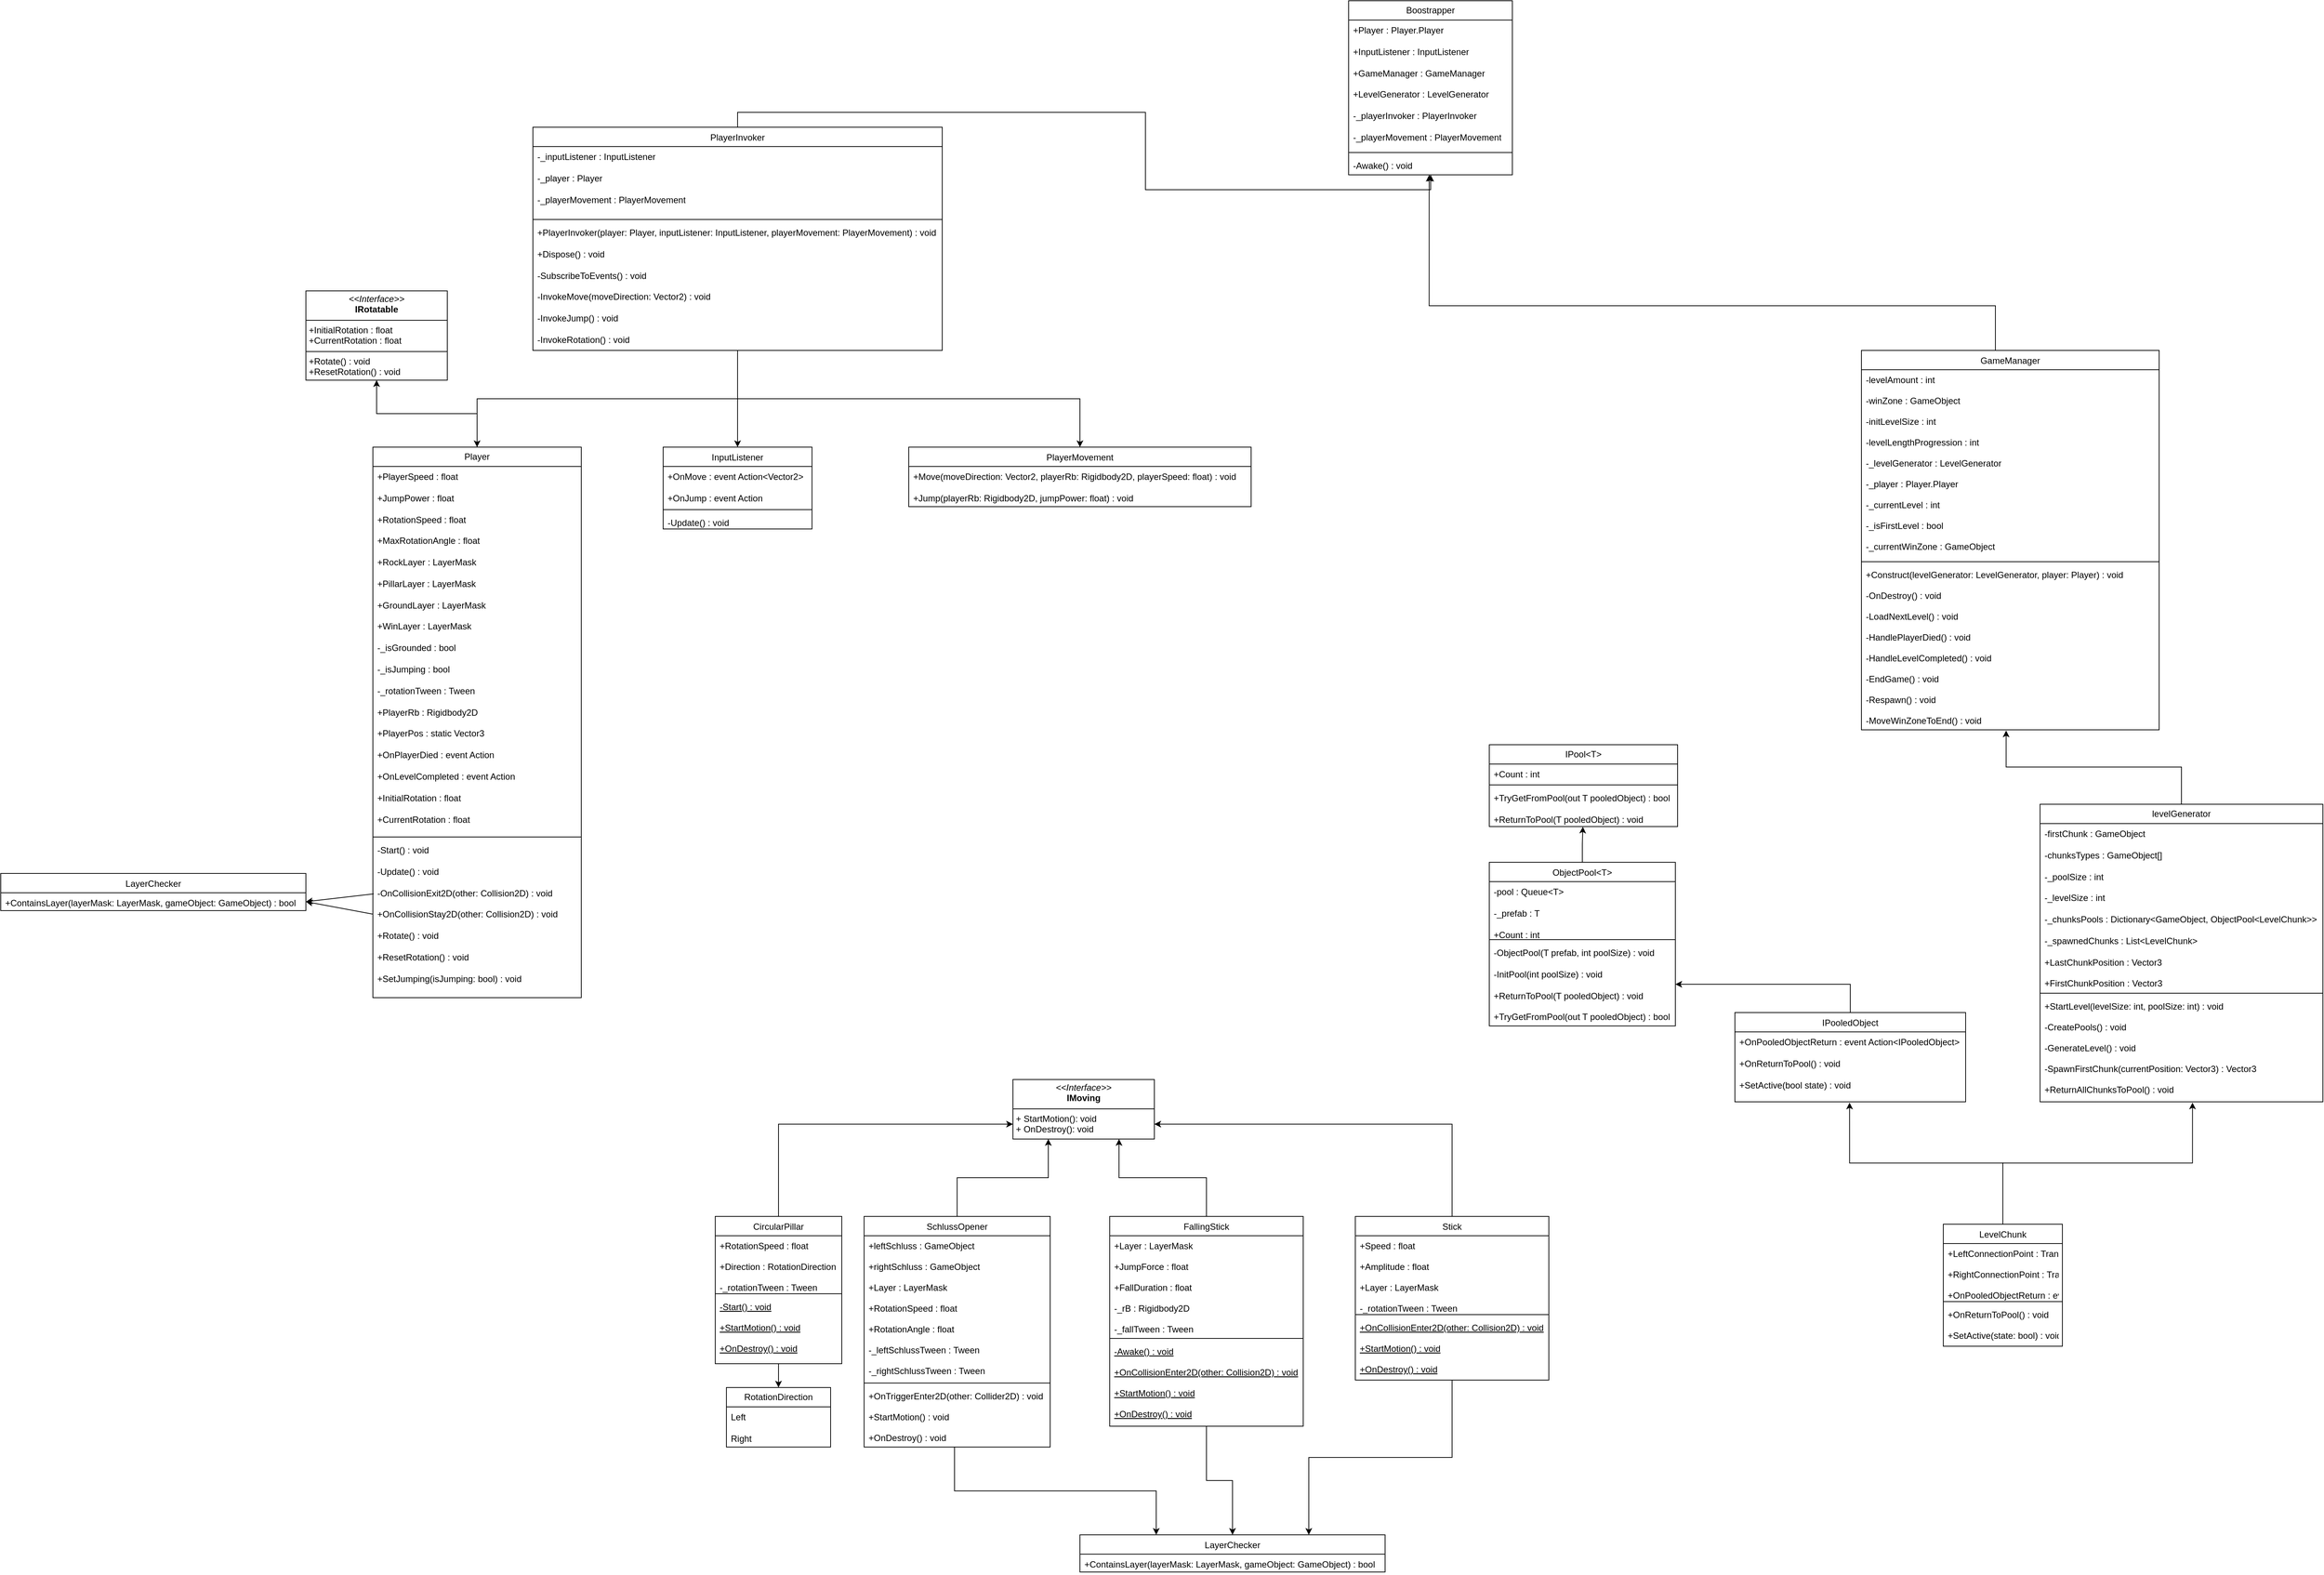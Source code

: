 <mxfile version="24.9.1" pages="4">
  <diagram id="C5RBs43oDa-KdzZeNtuy" name="Main">
    <mxGraphModel dx="4336" dy="4067" grid="1" gridSize="10" guides="1" tooltips="1" connect="1" arrows="1" fold="1" page="1" pageScale="1" pageWidth="827" pageHeight="1169" math="0" shadow="0">
      <root>
        <mxCell id="WIyWlLk6GJQsqaUBKTNV-0" />
        <mxCell id="WIyWlLk6GJQsqaUBKTNV-1" parent="WIyWlLk6GJQsqaUBKTNV-0" />
        <mxCell id="zkfFHV4jXpPFQw0GAbJ--6" value="LevelChunk" style="swimlane;fontStyle=0;align=center;verticalAlign=top;childLayout=stackLayout;horizontal=1;startSize=26;horizontalStack=0;resizeParent=1;resizeLast=0;collapsible=1;marginBottom=0;rounded=0;shadow=0;strokeWidth=1;" parent="WIyWlLk6GJQsqaUBKTNV-1" vertex="1">
          <mxGeometry x="1820" y="-435.5" width="160" height="164" as="geometry">
            <mxRectangle x="130" y="380" width="160" height="26" as="alternateBounds" />
          </mxGeometry>
        </mxCell>
        <mxCell id="zkfFHV4jXpPFQw0GAbJ--7" value="+LeftConnectionPoint : Transform&#xa;&#xa;+RightConnectionPoint : Transform&#xa;&#xa;+OnPooledObjectReturn : event Action&lt;IPooledObject&gt;" style="text;align=left;verticalAlign=top;spacingLeft=4;spacingRight=4;overflow=hidden;rotatable=0;points=[[0,0.5],[1,0.5]];portConstraint=eastwest;" parent="zkfFHV4jXpPFQw0GAbJ--6" vertex="1">
          <mxGeometry y="26" width="160" height="74" as="geometry" />
        </mxCell>
        <mxCell id="zkfFHV4jXpPFQw0GAbJ--9" value="" style="line;html=1;strokeWidth=1;align=left;verticalAlign=middle;spacingTop=-1;spacingLeft=3;spacingRight=3;rotatable=0;labelPosition=right;points=[];portConstraint=eastwest;" parent="zkfFHV4jXpPFQw0GAbJ--6" vertex="1">
          <mxGeometry y="100" width="160" height="8" as="geometry" />
        </mxCell>
        <mxCell id="zkfFHV4jXpPFQw0GAbJ--11" value="+OnReturnToPool() : void&#xa;&#xa;+SetActive(state: bool) : void" style="text;align=left;verticalAlign=top;spacingLeft=4;spacingRight=4;overflow=hidden;rotatable=0;points=[[0,0.5],[1,0.5]];portConstraint=eastwest;" parent="zkfFHV4jXpPFQw0GAbJ--6" vertex="1">
          <mxGeometry y="108" width="160" height="52" as="geometry" />
        </mxCell>
        <mxCell id="zkfFHV4jXpPFQw0GAbJ--13" value="GameManager" style="swimlane;fontStyle=0;align=center;verticalAlign=top;childLayout=stackLayout;horizontal=1;startSize=26;horizontalStack=0;resizeParent=1;resizeLast=0;collapsible=1;marginBottom=0;rounded=0;shadow=0;strokeWidth=1;" parent="WIyWlLk6GJQsqaUBKTNV-1" vertex="1">
          <mxGeometry x="1710" y="-1610" width="400" height="510" as="geometry">
            <mxRectangle x="340" y="380" width="170" height="26" as="alternateBounds" />
          </mxGeometry>
        </mxCell>
        <mxCell id="zkfFHV4jXpPFQw0GAbJ--14" value="-levelAmount : int&#xa;&#xa;-winZone : GameObject&#xa;&#xa;-initLevelSize : int&#xa;&#xa;-levelLengthProgression : int&#xa;&#xa;-_levelGenerator : LevelGenerator&#xa;&#xa;-_player : Player.Player&#xa;&#xa;-_currentLevel : int&#xa;&#xa;-_isFirstLevel : bool&#xa;&#xa;-_currentWinZone : GameObject" style="text;align=left;verticalAlign=top;spacingLeft=4;spacingRight=4;overflow=hidden;rotatable=0;points=[[0,0.5],[1,0.5]];portConstraint=eastwest;" parent="zkfFHV4jXpPFQw0GAbJ--13" vertex="1">
          <mxGeometry y="26" width="400" height="254" as="geometry" />
        </mxCell>
        <mxCell id="zkfFHV4jXpPFQw0GAbJ--15" value="" style="line;html=1;strokeWidth=1;align=left;verticalAlign=middle;spacingTop=-1;spacingLeft=3;spacingRight=3;rotatable=0;labelPosition=right;points=[];portConstraint=eastwest;" parent="zkfFHV4jXpPFQw0GAbJ--13" vertex="1">
          <mxGeometry y="280" width="400" height="8" as="geometry" />
        </mxCell>
        <mxCell id="kI6BQxOhqR5bHIBIgcNG-43" value="+Construct(levelGenerator: LevelGenerator, player: Player) : void&#xa;&#xa;-OnDestroy() : void&#xa;&#xa;-LoadNextLevel() : void&#xa;&#xa;-HandlePlayerDied() : void&#xa;&#xa;-HandleLevelCompleted() : void&#xa;&#xa;-EndGame() : void&#xa;&#xa;-Respawn() : void&#xa;&#xa;-MoveWinZoneToEnd() : void" style="text;align=left;verticalAlign=top;spacingLeft=4;spacingRight=4;overflow=hidden;rotatable=0;points=[[0,0.5],[1,0.5]];portConstraint=eastwest;" parent="zkfFHV4jXpPFQw0GAbJ--13" vertex="1">
          <mxGeometry y="288" width="400" height="222" as="geometry" />
        </mxCell>
        <mxCell id="kI6BQxOhqR5bHIBIgcNG-0" value="&lt;p style=&quot;margin:0px;margin-top:4px;text-align:center;&quot;&gt;&lt;i&gt;&amp;lt;&amp;lt;Interface&amp;gt;&amp;gt;&lt;/i&gt;&lt;br&gt;&lt;b&gt;IMoving&lt;/b&gt;&lt;/p&gt;&lt;hr size=&quot;1&quot; style=&quot;border-style:solid;&quot;&gt;&lt;p style=&quot;margin:0px;margin-left:4px;&quot;&gt;+ StartMotion(): void&lt;br&gt;+ OnDestroy(): void&lt;/p&gt;" style="verticalAlign=top;align=left;overflow=fill;html=1;whiteSpace=wrap;" parent="WIyWlLk6GJQsqaUBKTNV-1" vertex="1">
          <mxGeometry x="570" y="-630" width="190" height="80" as="geometry" />
        </mxCell>
        <mxCell id="kI6BQxOhqR5bHIBIgcNG-7" style="edgeStyle=orthogonalEdgeStyle;rounded=0;orthogonalLoop=1;jettySize=auto;html=1;entryX=0;entryY=0.75;entryDx=0;entryDy=0;exitX=0.5;exitY=0;exitDx=0;exitDy=0;" parent="WIyWlLk6GJQsqaUBKTNV-1" source="kI6BQxOhqR5bHIBIgcNG-1" target="kI6BQxOhqR5bHIBIgcNG-0" edge="1">
          <mxGeometry relative="1" as="geometry" />
        </mxCell>
        <mxCell id="kI6BQxOhqR5bHIBIgcNG-32" style="edgeStyle=orthogonalEdgeStyle;rounded=0;orthogonalLoop=1;jettySize=auto;html=1;entryX=0.5;entryY=0;entryDx=0;entryDy=0;" parent="WIyWlLk6GJQsqaUBKTNV-1" source="kI6BQxOhqR5bHIBIgcNG-1" target="kI6BQxOhqR5bHIBIgcNG-33" edge="1">
          <mxGeometry relative="1" as="geometry">
            <mxPoint x="250" y="-198" as="targetPoint" />
          </mxGeometry>
        </mxCell>
        <mxCell id="kI6BQxOhqR5bHIBIgcNG-1" value="CircularPillar" style="swimlane;fontStyle=0;align=center;verticalAlign=top;childLayout=stackLayout;horizontal=1;startSize=26;horizontalStack=0;resizeParent=1;resizeLast=0;collapsible=1;marginBottom=0;rounded=0;shadow=0;strokeWidth=1;" parent="WIyWlLk6GJQsqaUBKTNV-1" vertex="1">
          <mxGeometry x="170" y="-446" width="170" height="198" as="geometry">
            <mxRectangle x="130" y="380" width="160" height="26" as="alternateBounds" />
          </mxGeometry>
        </mxCell>
        <mxCell id="kI6BQxOhqR5bHIBIgcNG-2" value="+RotationSpeed : float&#xa;&#xa;+Direction : RotationDirection&#xa;&#xa;-_rotationTween : Tween" style="text;align=left;verticalAlign=top;spacingLeft=4;spacingRight=4;overflow=hidden;rotatable=0;points=[[0,0.5],[1,0.5]];portConstraint=eastwest;" parent="kI6BQxOhqR5bHIBIgcNG-1" vertex="1">
          <mxGeometry y="26" width="170" height="74" as="geometry" />
        </mxCell>
        <mxCell id="kI6BQxOhqR5bHIBIgcNG-4" value="" style="line;html=1;strokeWidth=1;align=left;verticalAlign=middle;spacingTop=-1;spacingLeft=3;spacingRight=3;rotatable=0;labelPosition=right;points=[];portConstraint=eastwest;" parent="kI6BQxOhqR5bHIBIgcNG-1" vertex="1">
          <mxGeometry y="100" width="170" height="8" as="geometry" />
        </mxCell>
        <mxCell id="kI6BQxOhqR5bHIBIgcNG-5" value="-Start() : void&#xa;&#xa;+StartMotion() : void&#xa;&#xa;+OnDestroy() : void" style="text;align=left;verticalAlign=top;spacingLeft=4;spacingRight=4;overflow=hidden;rotatable=0;points=[[0,0.5],[1,0.5]];portConstraint=eastwest;fontStyle=4" parent="kI6BQxOhqR5bHIBIgcNG-1" vertex="1">
          <mxGeometry y="108" width="170" height="82" as="geometry" />
        </mxCell>
        <mxCell id="kI6BQxOhqR5bHIBIgcNG-26" style="edgeStyle=orthogonalEdgeStyle;rounded=0;orthogonalLoop=1;jettySize=auto;html=1;entryX=0.25;entryY=1;entryDx=0;entryDy=0;" parent="WIyWlLk6GJQsqaUBKTNV-1" source="kI6BQxOhqR5bHIBIgcNG-8" target="kI6BQxOhqR5bHIBIgcNG-0" edge="1">
          <mxGeometry relative="1" as="geometry" />
        </mxCell>
        <mxCell id="L_7gTjUfWPoeuR0F6HnF-43" style="edgeStyle=orthogonalEdgeStyle;rounded=0;orthogonalLoop=1;jettySize=auto;html=1;entryX=0.25;entryY=0;entryDx=0;entryDy=0;fontFamily=Helvetica;fontSize=12;fontColor=default;exitX=0.486;exitY=1.003;exitDx=0;exitDy=0;exitPerimeter=0;" parent="WIyWlLk6GJQsqaUBKTNV-1" source="kI6BQxOhqR5bHIBIgcNG-13" target="L_7gTjUfWPoeuR0F6HnF-40" edge="1">
          <mxGeometry relative="1" as="geometry" />
        </mxCell>
        <mxCell id="kI6BQxOhqR5bHIBIgcNG-8" value="SchlussOpener" style="swimlane;fontStyle=0;align=center;verticalAlign=top;childLayout=stackLayout;horizontal=1;startSize=26;horizontalStack=0;resizeParent=1;resizeLast=0;collapsible=1;marginBottom=0;rounded=0;shadow=0;strokeWidth=1;" parent="WIyWlLk6GJQsqaUBKTNV-1" vertex="1">
          <mxGeometry x="370" y="-446" width="250" height="310" as="geometry">
            <mxRectangle x="130" y="380" width="160" height="26" as="alternateBounds" />
          </mxGeometry>
        </mxCell>
        <mxCell id="kI6BQxOhqR5bHIBIgcNG-9" value="+leftSchluss : GameObject&#xa;&#xa;+rightSchluss : GameObject&#xa;&#xa;+Layer : LayerMask&#xa;&#xa;+RotationSpeed : float&#xa;&#xa;+RotationAngle : float&#xa;&#xa;-_leftSchlussTween : Tween&#xa;&#xa;-_rightSchlussTween : Tween" style="text;align=left;verticalAlign=top;spacingLeft=4;spacingRight=4;overflow=hidden;rotatable=0;points=[[0,0.5],[1,0.5]];portConstraint=eastwest;" parent="kI6BQxOhqR5bHIBIgcNG-8" vertex="1">
          <mxGeometry y="26" width="250" height="194" as="geometry" />
        </mxCell>
        <mxCell id="kI6BQxOhqR5bHIBIgcNG-11" value="" style="line;html=1;strokeWidth=1;align=left;verticalAlign=middle;spacingTop=-1;spacingLeft=3;spacingRight=3;rotatable=0;labelPosition=right;points=[];portConstraint=eastwest;" parent="kI6BQxOhqR5bHIBIgcNG-8" vertex="1">
          <mxGeometry y="220" width="250" height="8" as="geometry" />
        </mxCell>
        <mxCell id="kI6BQxOhqR5bHIBIgcNG-13" value="+OnTriggerEnter2D(other: Collider2D) : void&#xa;&#xa;+StartMotion() : void&#xa;&#xa;+OnDestroy() : void" style="text;align=left;verticalAlign=top;spacingLeft=4;spacingRight=4;overflow=hidden;rotatable=0;points=[[0,0.5],[1,0.5]];portConstraint=eastwest;" parent="kI6BQxOhqR5bHIBIgcNG-8" vertex="1">
          <mxGeometry y="228" width="250" height="82" as="geometry" />
        </mxCell>
        <mxCell id="kI6BQxOhqR5bHIBIgcNG-27" style="edgeStyle=orthogonalEdgeStyle;rounded=0;orthogonalLoop=1;jettySize=auto;html=1;entryX=0.75;entryY=1;entryDx=0;entryDy=0;" parent="WIyWlLk6GJQsqaUBKTNV-1" source="kI6BQxOhqR5bHIBIgcNG-14" target="kI6BQxOhqR5bHIBIgcNG-0" edge="1">
          <mxGeometry relative="1" as="geometry" />
        </mxCell>
        <mxCell id="L_7gTjUfWPoeuR0F6HnF-42" style="edgeStyle=orthogonalEdgeStyle;rounded=0;orthogonalLoop=1;jettySize=auto;html=1;fontFamily=Helvetica;fontSize=12;fontColor=default;" parent="WIyWlLk6GJQsqaUBKTNV-1" source="kI6BQxOhqR5bHIBIgcNG-14" target="L_7gTjUfWPoeuR0F6HnF-40" edge="1">
          <mxGeometry relative="1" as="geometry" />
        </mxCell>
        <mxCell id="kI6BQxOhqR5bHIBIgcNG-14" value="FallingStick" style="swimlane;fontStyle=0;align=center;verticalAlign=top;childLayout=stackLayout;horizontal=1;startSize=26;horizontalStack=0;resizeParent=1;resizeLast=0;collapsible=1;marginBottom=0;rounded=0;shadow=0;strokeWidth=1;" parent="WIyWlLk6GJQsqaUBKTNV-1" vertex="1">
          <mxGeometry x="700" y="-446" width="260" height="282" as="geometry">
            <mxRectangle x="130" y="380" width="160" height="26" as="alternateBounds" />
          </mxGeometry>
        </mxCell>
        <mxCell id="kI6BQxOhqR5bHIBIgcNG-15" value="+Layer : LayerMask&#xa;&#xa;+JumpForce : float&#xa;&#xa;+FallDuration : float&#xa;&#xa;-_rB : Rigidbody2D&#xa;&#xa;-_fallTween : Tween" style="text;align=left;verticalAlign=top;spacingLeft=4;spacingRight=4;overflow=hidden;rotatable=0;points=[[0,0.5],[1,0.5]];portConstraint=eastwest;" parent="kI6BQxOhqR5bHIBIgcNG-14" vertex="1">
          <mxGeometry y="26" width="260" height="134" as="geometry" />
        </mxCell>
        <mxCell id="kI6BQxOhqR5bHIBIgcNG-17" value="" style="line;html=1;strokeWidth=1;align=left;verticalAlign=middle;spacingTop=-1;spacingLeft=3;spacingRight=3;rotatable=0;labelPosition=right;points=[];portConstraint=eastwest;" parent="kI6BQxOhqR5bHIBIgcNG-14" vertex="1">
          <mxGeometry y="160" width="260" height="8" as="geometry" />
        </mxCell>
        <mxCell id="kI6BQxOhqR5bHIBIgcNG-31" value="-Awake() : void&#xa;&#xa;+OnCollisionEnter2D(other: Collision2D) : void&#xa;&#xa;+StartMotion() : void&#xa;&#xa;+OnDestroy() : void" style="text;align=left;verticalAlign=top;spacingLeft=4;spacingRight=4;overflow=hidden;rotatable=0;points=[[0,0.5],[1,0.5]];portConstraint=eastwest;fontStyle=4" parent="kI6BQxOhqR5bHIBIgcNG-14" vertex="1">
          <mxGeometry y="168" width="260" height="112" as="geometry" />
        </mxCell>
        <mxCell id="kI6BQxOhqR5bHIBIgcNG-28" style="edgeStyle=orthogonalEdgeStyle;rounded=0;orthogonalLoop=1;jettySize=auto;html=1;entryX=1;entryY=0.75;entryDx=0;entryDy=0;exitX=0.5;exitY=0;exitDx=0;exitDy=0;" parent="WIyWlLk6GJQsqaUBKTNV-1" source="kI6BQxOhqR5bHIBIgcNG-20" target="kI6BQxOhqR5bHIBIgcNG-0" edge="1">
          <mxGeometry relative="1" as="geometry" />
        </mxCell>
        <mxCell id="L_7gTjUfWPoeuR0F6HnF-44" style="edgeStyle=orthogonalEdgeStyle;rounded=0;orthogonalLoop=1;jettySize=auto;html=1;entryX=0.75;entryY=0;entryDx=0;entryDy=0;fontFamily=Helvetica;fontSize=12;fontColor=default;" parent="WIyWlLk6GJQsqaUBKTNV-1" source="kI6BQxOhqR5bHIBIgcNG-20" target="L_7gTjUfWPoeuR0F6HnF-40" edge="1">
          <mxGeometry relative="1" as="geometry" />
        </mxCell>
        <mxCell id="kI6BQxOhqR5bHIBIgcNG-20" value="Stick" style="swimlane;fontStyle=0;align=center;verticalAlign=top;childLayout=stackLayout;horizontal=1;startSize=26;horizontalStack=0;resizeParent=1;resizeLast=0;collapsible=1;marginBottom=0;rounded=0;shadow=0;strokeWidth=1;" parent="WIyWlLk6GJQsqaUBKTNV-1" vertex="1">
          <mxGeometry x="1030" y="-446" width="260" height="220" as="geometry">
            <mxRectangle x="130" y="380" width="160" height="26" as="alternateBounds" />
          </mxGeometry>
        </mxCell>
        <mxCell id="kI6BQxOhqR5bHIBIgcNG-21" value="+Speed : float&#xa;&#xa;+Amplitude : float&#xa;&#xa;+Layer : LayerMask&#xa;&#xa;-_rotationTween : Tween" style="text;align=left;verticalAlign=top;spacingLeft=4;spacingRight=4;overflow=hidden;rotatable=0;points=[[0,0.5],[1,0.5]];portConstraint=eastwest;" parent="kI6BQxOhqR5bHIBIgcNG-20" vertex="1">
          <mxGeometry y="26" width="260" height="102" as="geometry" />
        </mxCell>
        <mxCell id="kI6BQxOhqR5bHIBIgcNG-29" value="" style="line;html=1;strokeWidth=1;align=left;verticalAlign=middle;spacingTop=-1;spacingLeft=3;spacingRight=3;rotatable=0;labelPosition=right;points=[];portConstraint=eastwest;" parent="kI6BQxOhqR5bHIBIgcNG-20" vertex="1">
          <mxGeometry y="128" width="260" height="8" as="geometry" />
        </mxCell>
        <mxCell id="kI6BQxOhqR5bHIBIgcNG-30" value="+OnCollisionEnter2D(other: Collision2D) : void&#xa;&#xa;+StartMotion() : void&#xa;&#xa;+OnDestroy() : void" style="text;align=left;verticalAlign=top;spacingLeft=4;spacingRight=4;overflow=hidden;rotatable=0;points=[[0,0.5],[1,0.5]];portConstraint=eastwest;fontStyle=4" parent="kI6BQxOhqR5bHIBIgcNG-20" vertex="1">
          <mxGeometry y="136" width="260" height="84" as="geometry" />
        </mxCell>
        <mxCell id="kI6BQxOhqR5bHIBIgcNG-33" value="RotationDirection" style="swimlane;fontStyle=0;childLayout=stackLayout;horizontal=1;startSize=26;fillColor=none;horizontalStack=0;resizeParent=1;resizeParentMax=0;resizeLast=0;collapsible=1;marginBottom=0;whiteSpace=wrap;html=1;" parent="WIyWlLk6GJQsqaUBKTNV-1" vertex="1">
          <mxGeometry x="185" y="-216" width="140" height="80" as="geometry" />
        </mxCell>
        <mxCell id="kI6BQxOhqR5bHIBIgcNG-36" value="&lt;div&gt;Left&lt;/div&gt;&lt;div&gt;&lt;br&gt;&lt;/div&gt;&lt;div&gt;Right&lt;/div&gt;" style="text;strokeColor=none;fillColor=none;align=left;verticalAlign=top;spacingLeft=4;spacingRight=4;overflow=hidden;rotatable=0;points=[[0,0.5],[1,0.5]];portConstraint=eastwest;whiteSpace=wrap;html=1;" parent="kI6BQxOhqR5bHIBIgcNG-33" vertex="1">
          <mxGeometry y="26" width="140" height="54" as="geometry" />
        </mxCell>
        <mxCell id="kI6BQxOhqR5bHIBIgcNG-37" value="levelGenerator" style="swimlane;fontStyle=0;childLayout=stackLayout;horizontal=1;startSize=26;fillColor=none;horizontalStack=0;resizeParent=1;resizeParentMax=0;resizeLast=0;collapsible=1;marginBottom=0;whiteSpace=wrap;html=1;" parent="WIyWlLk6GJQsqaUBKTNV-1" vertex="1">
          <mxGeometry x="1950" y="-1000" width="380" height="400" as="geometry" />
        </mxCell>
        <mxCell id="kI6BQxOhqR5bHIBIgcNG-38" value="&lt;div&gt;-firstChunk : GameObject&lt;/div&gt;&lt;div&gt;&lt;br&gt;&lt;/div&gt;&lt;div&gt;-chunksTypes : GameObject[]&lt;/div&gt;&lt;div&gt;&lt;br&gt;&lt;/div&gt;&lt;div&gt;-_poolSize : int&lt;/div&gt;&lt;div&gt;&lt;br&gt;&lt;/div&gt;&lt;div&gt;-_levelSize : int&lt;/div&gt;&lt;div&gt;&lt;br&gt;&lt;/div&gt;&lt;div&gt;-_chunksPools : Dictionary&amp;lt;GameObject, ObjectPool&amp;lt;LevelChunk&amp;gt;&amp;gt;&lt;/div&gt;&lt;div&gt;&lt;br&gt;&lt;/div&gt;&lt;div&gt;-_spawnedChunks : List&amp;lt;LevelChunk&amp;gt;&lt;/div&gt;&lt;div&gt;&lt;br&gt;&lt;/div&gt;&lt;div&gt;+LastChunkPosition : Vector3&lt;/div&gt;&lt;div&gt;&lt;br&gt;&lt;/div&gt;&lt;div&gt;+FirstChunkPosition : Vector3&lt;/div&gt;" style="text;strokeColor=none;fillColor=none;align=left;verticalAlign=top;spacingLeft=4;spacingRight=4;overflow=hidden;rotatable=0;points=[[0,0.5],[1,0.5]];portConstraint=eastwest;whiteSpace=wrap;html=1;" parent="kI6BQxOhqR5bHIBIgcNG-37" vertex="1">
          <mxGeometry y="26" width="380" height="224" as="geometry" />
        </mxCell>
        <mxCell id="kI6BQxOhqR5bHIBIgcNG-41" value="" style="line;html=1;strokeWidth=1;align=left;verticalAlign=middle;spacingTop=-1;spacingLeft=3;spacingRight=3;rotatable=0;labelPosition=right;points=[];portConstraint=eastwest;" parent="kI6BQxOhqR5bHIBIgcNG-37" vertex="1">
          <mxGeometry y="250" width="380" height="8" as="geometry" />
        </mxCell>
        <mxCell id="kI6BQxOhqR5bHIBIgcNG-42" value="+StartLevel(levelSize: int, poolSize: int) : void&#xa;&#xa;-CreatePools() : void&#xa;&#xa;-GenerateLevel() : void&#xa;&#xa;-SpawnFirstChunk(currentPosition: Vector3) : Vector3&#xa;&#xa;+ReturnAllChunksToPool() : void" style="text;align=left;verticalAlign=top;spacingLeft=4;spacingRight=4;overflow=hidden;rotatable=0;points=[[0,0.5],[1,0.5]];portConstraint=eastwest;" parent="kI6BQxOhqR5bHIBIgcNG-37" vertex="1">
          <mxGeometry y="258" width="380" height="142" as="geometry" />
        </mxCell>
        <mxCell id="kI6BQxOhqR5bHIBIgcNG-44" value="Boostrapper" style="swimlane;fontStyle=0;childLayout=stackLayout;horizontal=1;startSize=26;fillColor=none;horizontalStack=0;resizeParent=1;resizeParentMax=0;resizeLast=0;collapsible=1;marginBottom=0;whiteSpace=wrap;html=1;" parent="WIyWlLk6GJQsqaUBKTNV-1" vertex="1">
          <mxGeometry x="1021" y="-2080" width="220" height="234" as="geometry" />
        </mxCell>
        <mxCell id="kI6BQxOhqR5bHIBIgcNG-45" value="&lt;div&gt;+Player : Player.Player&lt;/div&gt;&lt;div&gt;&lt;br&gt;&lt;/div&gt;&lt;div&gt;+InputListener : InputListener&lt;/div&gt;&lt;div&gt;&lt;br&gt;&lt;/div&gt;&lt;div&gt;+GameManager : GameManager&lt;/div&gt;&lt;div&gt;&lt;br&gt;&lt;/div&gt;&lt;div&gt;+LevelGenerator : LevelGenerator&lt;/div&gt;&lt;div&gt;&lt;br&gt;&lt;/div&gt;&lt;div&gt;-_playerInvoker : PlayerInvoker&lt;/div&gt;&lt;div&gt;&lt;br&gt;&lt;/div&gt;&lt;div&gt;-_playerMovement : PlayerMovement&lt;/div&gt;" style="text;strokeColor=none;fillColor=none;align=left;verticalAlign=top;spacingLeft=4;spacingRight=4;overflow=hidden;rotatable=0;points=[[0,0.5],[1,0.5]];portConstraint=eastwest;whiteSpace=wrap;html=1;" parent="kI6BQxOhqR5bHIBIgcNG-44" vertex="1">
          <mxGeometry y="26" width="220" height="174" as="geometry" />
        </mxCell>
        <mxCell id="kI6BQxOhqR5bHIBIgcNG-48" value="" style="line;html=1;strokeWidth=1;align=left;verticalAlign=middle;spacingTop=-1;spacingLeft=3;spacingRight=3;rotatable=0;labelPosition=right;points=[];portConstraint=eastwest;" parent="kI6BQxOhqR5bHIBIgcNG-44" vertex="1">
          <mxGeometry y="200" width="220" height="8" as="geometry" />
        </mxCell>
        <mxCell id="kI6BQxOhqR5bHIBIgcNG-49" value="-Awake() : void" style="text;align=left;verticalAlign=top;spacingLeft=4;spacingRight=4;overflow=hidden;rotatable=0;points=[[0,0.5],[1,0.5]];portConstraint=eastwest;" parent="kI6BQxOhqR5bHIBIgcNG-44" vertex="1">
          <mxGeometry y="208" width="220" height="26" as="geometry" />
        </mxCell>
        <mxCell id="kI6BQxOhqR5bHIBIgcNG-50" value="IPool&amp;lt;T&amp;gt;" style="swimlane;fontStyle=0;childLayout=stackLayout;horizontal=1;startSize=26;fillColor=none;horizontalStack=0;resizeParent=1;resizeParentMax=0;resizeLast=0;collapsible=1;marginBottom=0;whiteSpace=wrap;html=1;" parent="WIyWlLk6GJQsqaUBKTNV-1" vertex="1">
          <mxGeometry x="1210" y="-1080" width="253" height="110" as="geometry" />
        </mxCell>
        <mxCell id="kI6BQxOhqR5bHIBIgcNG-51" value="&lt;div&gt;+Count : int&lt;/div&gt;" style="text;strokeColor=none;fillColor=none;align=left;verticalAlign=top;spacingLeft=4;spacingRight=4;overflow=hidden;rotatable=0;points=[[0,0.5],[1,0.5]];portConstraint=eastwest;whiteSpace=wrap;html=1;" parent="kI6BQxOhqR5bHIBIgcNG-50" vertex="1">
          <mxGeometry y="26" width="253" height="24" as="geometry" />
        </mxCell>
        <mxCell id="kI6BQxOhqR5bHIBIgcNG-54" value="" style="line;html=1;strokeWidth=1;align=left;verticalAlign=middle;spacingTop=-1;spacingLeft=3;spacingRight=3;rotatable=0;labelPosition=right;points=[];portConstraint=eastwest;" parent="kI6BQxOhqR5bHIBIgcNG-50" vertex="1">
          <mxGeometry y="50" width="253" height="8" as="geometry" />
        </mxCell>
        <mxCell id="kI6BQxOhqR5bHIBIgcNG-55" value="&lt;div&gt;+TryGetFromPool(out T pooledObject) : bool&lt;/div&gt;&lt;div&gt;&lt;br&gt;&lt;/div&gt;&lt;div&gt;+ReturnToPool(T pooledObject) : void&lt;/div&gt;" style="text;strokeColor=none;fillColor=none;align=left;verticalAlign=top;spacingLeft=4;spacingRight=4;overflow=hidden;rotatable=0;points=[[0,0.5],[1,0.5]];portConstraint=eastwest;whiteSpace=wrap;html=1;" parent="kI6BQxOhqR5bHIBIgcNG-50" vertex="1">
          <mxGeometry y="58" width="253" height="52" as="geometry" />
        </mxCell>
        <mxCell id="kI6BQxOhqR5bHIBIgcNG-56" value="ObjectPool&amp;lt;T&amp;gt;" style="swimlane;fontStyle=0;childLayout=stackLayout;horizontal=1;startSize=26;fillColor=none;horizontalStack=0;resizeParent=1;resizeParentMax=0;resizeLast=0;collapsible=1;marginBottom=0;whiteSpace=wrap;html=1;align=center;verticalAlign=top;spacingLeft=4;spacingRight=4;fontFamily=Helvetica;fontSize=12;fontColor=default;" parent="WIyWlLk6GJQsqaUBKTNV-1" vertex="1">
          <mxGeometry x="1210" y="-922" width="250" height="220" as="geometry" />
        </mxCell>
        <mxCell id="kI6BQxOhqR5bHIBIgcNG-57" value="&lt;div&gt;-pool : Queue&amp;lt;T&amp;gt;&lt;/div&gt;&lt;div&gt;&lt;br&gt;&lt;/div&gt;&lt;div&gt;-_prefab : T&lt;/div&gt;&lt;div&gt;&lt;br&gt;&lt;/div&gt;&lt;div&gt;+Count : int&lt;/div&gt;" style="text;strokeColor=none;fillColor=none;align=left;verticalAlign=top;spacingLeft=4;spacingRight=4;overflow=hidden;rotatable=0;points=[[0,0.5],[1,0.5]];portConstraint=eastwest;whiteSpace=wrap;html=1;fontFamily=Helvetica;fontSize=12;fontColor=default;" parent="kI6BQxOhqR5bHIBIgcNG-56" vertex="1">
          <mxGeometry y="26" width="250" height="74" as="geometry" />
        </mxCell>
        <mxCell id="kI6BQxOhqR5bHIBIgcNG-60" value="" style="line;html=1;strokeWidth=1;align=left;verticalAlign=middle;spacingTop=-1;spacingLeft=3;spacingRight=3;rotatable=0;labelPosition=right;points=[];portConstraint=eastwest;" parent="kI6BQxOhqR5bHIBIgcNG-56" vertex="1">
          <mxGeometry y="100" width="250" height="8" as="geometry" />
        </mxCell>
        <mxCell id="kI6BQxOhqR5bHIBIgcNG-61" value="&lt;div&gt;-ObjectPool(T prefab, int poolSize) : void&lt;/div&gt;&lt;div&gt;&lt;br&gt;&lt;/div&gt;&lt;div&gt;-InitPool(int poolSize) : void&lt;/div&gt;&lt;div&gt;&lt;br&gt;&lt;/div&gt;&lt;div&gt;+ReturnToPool(T pooledObject) : void&lt;/div&gt;&lt;div&gt;&lt;br&gt;&lt;/div&gt;&lt;div&gt;+TryGetFromPool(out T pooledObject) : bool&lt;/div&gt;" style="text;strokeColor=none;fillColor=none;align=left;verticalAlign=top;spacingLeft=4;spacingRight=4;overflow=hidden;rotatable=0;points=[[0,0.5],[1,0.5]];portConstraint=eastwest;whiteSpace=wrap;html=1;fontFamily=Helvetica;fontSize=12;fontColor=default;" parent="kI6BQxOhqR5bHIBIgcNG-56" vertex="1">
          <mxGeometry y="108" width="250" height="112" as="geometry" />
        </mxCell>
        <mxCell id="kI6BQxOhqR5bHIBIgcNG-72" style="edgeStyle=orthogonalEdgeStyle;rounded=0;orthogonalLoop=1;jettySize=auto;html=1;entryX=1;entryY=0.5;entryDx=0;entryDy=0;fontFamily=Helvetica;fontSize=12;fontColor=default;exitX=0.5;exitY=0;exitDx=0;exitDy=0;" parent="WIyWlLk6GJQsqaUBKTNV-1" source="kI6BQxOhqR5bHIBIgcNG-66" target="kI6BQxOhqR5bHIBIgcNG-61" edge="1">
          <mxGeometry relative="1" as="geometry" />
        </mxCell>
        <mxCell id="kI6BQxOhqR5bHIBIgcNG-66" value="IPooledObject" style="swimlane;fontStyle=0;childLayout=stackLayout;horizontal=1;startSize=26;fillColor=none;horizontalStack=0;resizeParent=1;resizeParentMax=0;resizeLast=0;collapsible=1;marginBottom=0;whiteSpace=wrap;html=1;align=center;verticalAlign=top;spacingLeft=4;spacingRight=4;fontFamily=Helvetica;fontSize=12;fontColor=default;" parent="WIyWlLk6GJQsqaUBKTNV-1" vertex="1">
          <mxGeometry x="1540" y="-720" width="310" height="120" as="geometry" />
        </mxCell>
        <mxCell id="kI6BQxOhqR5bHIBIgcNG-67" value="&lt;div&gt;+OnPooledObjectReturn : event Action&amp;lt;IPooledObject&amp;gt;&lt;/div&gt;&lt;div&gt;&lt;br&gt;&lt;/div&gt;&lt;div&gt;+OnReturnToPool() : void&lt;/div&gt;&lt;div&gt;&lt;br&gt;&lt;/div&gt;&lt;div&gt;+SetActive(bool state) : void&lt;/div&gt;" style="text;strokeColor=none;fillColor=none;align=left;verticalAlign=top;spacingLeft=4;spacingRight=4;overflow=hidden;rotatable=0;points=[[0,0.5],[1,0.5]];portConstraint=eastwest;whiteSpace=wrap;html=1;fontFamily=Helvetica;fontSize=12;fontColor=default;" parent="kI6BQxOhqR5bHIBIgcNG-66" vertex="1">
          <mxGeometry y="26" width="310" height="94" as="geometry" />
        </mxCell>
        <mxCell id="kI6BQxOhqR5bHIBIgcNG-70" style="edgeStyle=orthogonalEdgeStyle;rounded=0;orthogonalLoop=1;jettySize=auto;html=1;entryX=0.497;entryY=1.004;entryDx=0;entryDy=0;entryPerimeter=0;fontFamily=Helvetica;fontSize=12;fontColor=default;" parent="WIyWlLk6GJQsqaUBKTNV-1" source="kI6BQxOhqR5bHIBIgcNG-56" target="kI6BQxOhqR5bHIBIgcNG-55" edge="1">
          <mxGeometry relative="1" as="geometry" />
        </mxCell>
        <mxCell id="kI6BQxOhqR5bHIBIgcNG-71" style="edgeStyle=orthogonalEdgeStyle;rounded=0;orthogonalLoop=1;jettySize=auto;html=1;entryX=0.497;entryY=1.011;entryDx=0;entryDy=0;entryPerimeter=0;fontFamily=Helvetica;fontSize=12;fontColor=default;" parent="WIyWlLk6GJQsqaUBKTNV-1" source="zkfFHV4jXpPFQw0GAbJ--6" target="kI6BQxOhqR5bHIBIgcNG-67" edge="1">
          <mxGeometry relative="1" as="geometry" />
        </mxCell>
        <mxCell id="kI6BQxOhqR5bHIBIgcNG-73" style="edgeStyle=orthogonalEdgeStyle;rounded=0;orthogonalLoop=1;jettySize=auto;html=1;entryX=0.539;entryY=1.007;entryDx=0;entryDy=0;entryPerimeter=0;fontFamily=Helvetica;fontSize=12;fontColor=default;" parent="WIyWlLk6GJQsqaUBKTNV-1" source="zkfFHV4jXpPFQw0GAbJ--6" target="kI6BQxOhqR5bHIBIgcNG-42" edge="1">
          <mxGeometry relative="1" as="geometry" />
        </mxCell>
        <mxCell id="kI6BQxOhqR5bHIBIgcNG-74" style="edgeStyle=orthogonalEdgeStyle;rounded=0;orthogonalLoop=1;jettySize=auto;html=1;entryX=0.486;entryY=1.004;entryDx=0;entryDy=0;entryPerimeter=0;fontFamily=Helvetica;fontSize=12;fontColor=default;" parent="WIyWlLk6GJQsqaUBKTNV-1" source="kI6BQxOhqR5bHIBIgcNG-37" target="kI6BQxOhqR5bHIBIgcNG-43" edge="1">
          <mxGeometry relative="1" as="geometry" />
        </mxCell>
        <mxCell id="L_7gTjUfWPoeuR0F6HnF-0" value="&lt;p style=&quot;margin:0px;margin-top:4px;text-align:center;&quot;&gt;&lt;i&gt;&amp;lt;&amp;lt;Interface&amp;gt;&amp;gt;&lt;/i&gt;&lt;br&gt;&lt;b&gt;IRotatable&lt;/b&gt;&lt;/p&gt;&lt;hr size=&quot;1&quot; style=&quot;border-style:solid;&quot;&gt;&lt;p style=&quot;margin:0px;margin-left:4px;&quot;&gt;+InitialRotation : float&lt;/p&gt;&lt;p style=&quot;margin:0px;margin-left:4px;&quot;&gt;+CurrentRotation : float&lt;/p&gt;&lt;hr size=&quot;1&quot; style=&quot;border-style:solid;&quot;&gt;&lt;p style=&quot;margin:0px;margin-left:4px;&quot;&gt;+Rotate() : void&lt;/p&gt;&lt;p style=&quot;margin:0px;margin-left:4px;&quot;&gt;+ResetRotation() : void&lt;/p&gt;" style="verticalAlign=top;align=left;overflow=fill;html=1;whiteSpace=wrap;" parent="WIyWlLk6GJQsqaUBKTNV-1" vertex="1">
          <mxGeometry x="-380" y="-1690" width="190" height="120" as="geometry" />
        </mxCell>
        <mxCell id="L_7gTjUfWPoeuR0F6HnF-8" style="edgeStyle=orthogonalEdgeStyle;rounded=0;orthogonalLoop=1;jettySize=auto;html=1;fontFamily=Helvetica;fontSize=12;fontColor=default;" parent="WIyWlLk6GJQsqaUBKTNV-1" source="L_7gTjUfWPoeuR0F6HnF-1" target="L_7gTjUfWPoeuR0F6HnF-0" edge="1">
          <mxGeometry relative="1" as="geometry" />
        </mxCell>
        <mxCell id="L_7gTjUfWPoeuR0F6HnF-1" value="Player" style="swimlane;fontStyle=0;childLayout=stackLayout;horizontal=1;startSize=26;fillColor=none;horizontalStack=0;resizeParent=1;resizeParentMax=0;resizeLast=0;collapsible=1;marginBottom=0;whiteSpace=wrap;html=1;" parent="WIyWlLk6GJQsqaUBKTNV-1" vertex="1">
          <mxGeometry x="-290" y="-1480" width="280" height="740" as="geometry" />
        </mxCell>
        <mxCell id="L_7gTjUfWPoeuR0F6HnF-2" value="&lt;div&gt;+PlayerSpeed : float&lt;/div&gt;&lt;div&gt;&lt;br&gt;&lt;/div&gt;&lt;div&gt;+JumpPower : float&lt;/div&gt;&lt;div&gt;&lt;br&gt;&lt;/div&gt;&lt;div&gt;+RotationSpeed : float&lt;/div&gt;&lt;div&gt;&lt;br&gt;&lt;/div&gt;&lt;div&gt;+MaxRotationAngle : float&lt;/div&gt;&lt;div&gt;&lt;br&gt;&lt;/div&gt;&lt;div&gt;+RockLayer : LayerMask&lt;/div&gt;&lt;div&gt;&lt;br&gt;&lt;/div&gt;&lt;div&gt;+PillarLayer : LayerMask&lt;/div&gt;&lt;div&gt;&lt;br&gt;&lt;/div&gt;&lt;div&gt;+GroundLayer : LayerMask&lt;/div&gt;&lt;div&gt;&lt;br&gt;&lt;/div&gt;&lt;div&gt;+WinLayer : LayerMask&lt;/div&gt;&lt;div&gt;&lt;br&gt;&lt;/div&gt;&lt;div&gt;-_isGrounded : bool&lt;/div&gt;&lt;div&gt;&lt;br&gt;&lt;/div&gt;&lt;div&gt;-_isJumping : bool&lt;/div&gt;&lt;div&gt;&lt;br&gt;&lt;/div&gt;&lt;div&gt;-_rotationTween : Tween&lt;/div&gt;&lt;div&gt;&lt;br&gt;&lt;/div&gt;&lt;div&gt;+PlayerRb : Rigidbody2D&lt;/div&gt;&lt;div&gt;&lt;br&gt;&lt;/div&gt;&lt;div&gt;+PlayerPos : static Vector3&lt;/div&gt;&lt;div&gt;&lt;br&gt;&lt;/div&gt;&lt;div&gt;+OnPlayerDied : event Action&lt;/div&gt;&lt;div&gt;&lt;br&gt;&lt;/div&gt;&lt;div&gt;+OnLevelCompleted : event Action&lt;/div&gt;&lt;div&gt;&lt;br&gt;&lt;/div&gt;&lt;div&gt;+InitialRotation : float&lt;/div&gt;&lt;div&gt;&lt;br&gt;&lt;/div&gt;&lt;div&gt;+CurrentRotation : float&lt;/div&gt;" style="text;strokeColor=none;fillColor=none;align=left;verticalAlign=top;spacingLeft=4;spacingRight=4;overflow=hidden;rotatable=0;points=[[0,0.5],[1,0.5]];portConstraint=eastwest;whiteSpace=wrap;html=1;" parent="L_7gTjUfWPoeuR0F6HnF-1" vertex="1">
          <mxGeometry y="26" width="280" height="494" as="geometry" />
        </mxCell>
        <mxCell id="L_7gTjUfWPoeuR0F6HnF-5" value="" style="line;strokeWidth=1;fillColor=none;align=left;verticalAlign=middle;spacingTop=-1;spacingLeft=3;spacingRight=3;rotatable=0;labelPosition=right;points=[];portConstraint=eastwest;strokeColor=inherit;" parent="L_7gTjUfWPoeuR0F6HnF-1" vertex="1">
          <mxGeometry y="520" width="280" height="8" as="geometry" />
        </mxCell>
        <mxCell id="L_7gTjUfWPoeuR0F6HnF-6" value="&lt;div&gt;-Start() : void&lt;/div&gt;&lt;div&gt;&lt;br&gt;&lt;/div&gt;&lt;div&gt;-Update() : void&lt;/div&gt;&lt;div&gt;&lt;br&gt;&lt;/div&gt;&lt;div&gt;-OnCollisionExit2D(other: Collision2D) : void&lt;/div&gt;&lt;div&gt;&lt;br&gt;&lt;/div&gt;&lt;div&gt;+OnCollisionStay2D(other: Collision2D) : void&lt;/div&gt;&lt;div&gt;&lt;br&gt;&lt;/div&gt;&lt;div&gt;+Rotate() : void&lt;/div&gt;&lt;div&gt;&lt;br&gt;&lt;/div&gt;&lt;div&gt;+ResetRotation() : void&lt;/div&gt;&lt;div&gt;&lt;br&gt;&lt;/div&gt;&lt;div&gt;+SetJumping(isJumping: bool) : void&lt;/div&gt;" style="text;strokeColor=none;fillColor=none;align=left;verticalAlign=top;spacingLeft=4;spacingRight=4;overflow=hidden;rotatable=0;points=[[0,0.5],[1,0.5]];portConstraint=eastwest;whiteSpace=wrap;html=1;" parent="L_7gTjUfWPoeuR0F6HnF-1" vertex="1">
          <mxGeometry y="528" width="280" height="212" as="geometry" />
        </mxCell>
        <mxCell id="L_7gTjUfWPoeuR0F6HnF-9" value="InputListener" style="swimlane;fontStyle=0;childLayout=stackLayout;horizontal=1;startSize=26;fillColor=none;horizontalStack=0;resizeParent=1;resizeParentMax=0;resizeLast=0;collapsible=1;marginBottom=0;whiteSpace=wrap;html=1;align=center;verticalAlign=top;spacingLeft=4;spacingRight=4;fontFamily=Helvetica;fontSize=12;fontColor=default;" parent="WIyWlLk6GJQsqaUBKTNV-1" vertex="1">
          <mxGeometry x="100" y="-1480" width="200" height="110" as="geometry" />
        </mxCell>
        <mxCell id="L_7gTjUfWPoeuR0F6HnF-10" value="&lt;div&gt;+OnMove : event Action&amp;lt;Vector2&amp;gt;&lt;/div&gt;&lt;div&gt;&lt;br&gt;&lt;/div&gt;&lt;div&gt;+OnJump : event Action&lt;/div&gt;" style="text;strokeColor=none;fillColor=none;align=left;verticalAlign=top;spacingLeft=4;spacingRight=4;overflow=hidden;rotatable=0;points=[[0,0.5],[1,0.5]];portConstraint=eastwest;whiteSpace=wrap;html=1;fontFamily=Helvetica;fontSize=12;fontColor=default;" parent="L_7gTjUfWPoeuR0F6HnF-9" vertex="1">
          <mxGeometry y="26" width="200" height="54" as="geometry" />
        </mxCell>
        <mxCell id="L_7gTjUfWPoeuR0F6HnF-14" value="" style="line;strokeWidth=1;fillColor=none;align=left;verticalAlign=middle;spacingTop=-1;spacingLeft=3;spacingRight=3;rotatable=0;labelPosition=right;points=[];portConstraint=eastwest;strokeColor=inherit;fontFamily=Helvetica;fontSize=12;fontColor=default;" parent="L_7gTjUfWPoeuR0F6HnF-9" vertex="1">
          <mxGeometry y="80" width="200" height="8" as="geometry" />
        </mxCell>
        <mxCell id="L_7gTjUfWPoeuR0F6HnF-13" value="-Update() : void" style="text;strokeColor=none;fillColor=none;align=left;verticalAlign=top;spacingLeft=4;spacingRight=4;overflow=hidden;rotatable=0;points=[[0,0.5],[1,0.5]];portConstraint=eastwest;whiteSpace=wrap;html=1;fontFamily=Helvetica;fontSize=12;fontColor=default;" parent="L_7gTjUfWPoeuR0F6HnF-9" vertex="1">
          <mxGeometry y="88" width="200" height="22" as="geometry" />
        </mxCell>
        <mxCell id="L_7gTjUfWPoeuR0F6HnF-21" style="edgeStyle=orthogonalEdgeStyle;rounded=0;orthogonalLoop=1;jettySize=auto;html=1;entryX=0.5;entryY=0;entryDx=0;entryDy=0;fontFamily=Helvetica;fontSize=12;fontColor=default;" parent="WIyWlLk6GJQsqaUBKTNV-1" source="L_7gTjUfWPoeuR0F6HnF-15" target="L_7gTjUfWPoeuR0F6HnF-9" edge="1">
          <mxGeometry relative="1" as="geometry" />
        </mxCell>
        <mxCell id="L_7gTjUfWPoeuR0F6HnF-22" style="edgeStyle=orthogonalEdgeStyle;rounded=0;orthogonalLoop=1;jettySize=auto;html=1;entryX=0.5;entryY=0;entryDx=0;entryDy=0;fontFamily=Helvetica;fontSize=12;fontColor=default;" parent="WIyWlLk6GJQsqaUBKTNV-1" source="L_7gTjUfWPoeuR0F6HnF-15" target="L_7gTjUfWPoeuR0F6HnF-1" edge="1">
          <mxGeometry relative="1" as="geometry" />
        </mxCell>
        <mxCell id="L_7gTjUfWPoeuR0F6HnF-28" style="edgeStyle=orthogonalEdgeStyle;rounded=0;orthogonalLoop=1;jettySize=auto;html=1;entryX=0.5;entryY=0;entryDx=0;entryDy=0;fontFamily=Helvetica;fontSize=12;fontColor=default;" parent="WIyWlLk6GJQsqaUBKTNV-1" source="L_7gTjUfWPoeuR0F6HnF-15" target="L_7gTjUfWPoeuR0F6HnF-23" edge="1">
          <mxGeometry relative="1" as="geometry" />
        </mxCell>
        <mxCell id="L_7gTjUfWPoeuR0F6HnF-35" style="edgeStyle=orthogonalEdgeStyle;rounded=0;orthogonalLoop=1;jettySize=auto;html=1;fontFamily=Helvetica;fontSize=12;fontColor=default;exitX=0.5;exitY=0;exitDx=0;exitDy=0;entryX=0.501;entryY=1;entryDx=0;entryDy=0;entryPerimeter=0;" parent="WIyWlLk6GJQsqaUBKTNV-1" source="L_7gTjUfWPoeuR0F6HnF-15" target="kI6BQxOhqR5bHIBIgcNG-49" edge="1">
          <mxGeometry relative="1" as="geometry">
            <mxPoint x="1132.667" y="-1840" as="targetPoint" />
          </mxGeometry>
        </mxCell>
        <mxCell id="L_7gTjUfWPoeuR0F6HnF-15" value="PlayerInvoker" style="swimlane;fontStyle=0;childLayout=stackLayout;horizontal=1;startSize=26;fillColor=none;horizontalStack=0;resizeParent=1;resizeParentMax=0;resizeLast=0;collapsible=1;marginBottom=0;whiteSpace=wrap;html=1;align=center;verticalAlign=top;spacingLeft=4;spacingRight=4;fontFamily=Helvetica;fontSize=12;fontColor=default;" parent="WIyWlLk6GJQsqaUBKTNV-1" vertex="1">
          <mxGeometry x="-75" y="-1910" width="550" height="300" as="geometry" />
        </mxCell>
        <mxCell id="L_7gTjUfWPoeuR0F6HnF-18" value="&lt;div&gt;-_inputListener : InputListener&lt;/div&gt;&lt;div&gt;&lt;br&gt;&lt;/div&gt;&lt;div&gt;-_player : Player&lt;/div&gt;&lt;div&gt;&lt;br&gt;&lt;/div&gt;&lt;div&gt;-_playerMovement : PlayerMovement&lt;/div&gt;" style="text;strokeColor=none;fillColor=none;align=left;verticalAlign=top;spacingLeft=4;spacingRight=4;overflow=hidden;rotatable=0;points=[[0,0.5],[1,0.5]];portConstraint=eastwest;whiteSpace=wrap;html=1;fontFamily=Helvetica;fontSize=12;fontColor=default;" parent="L_7gTjUfWPoeuR0F6HnF-15" vertex="1">
          <mxGeometry y="26" width="550" height="94" as="geometry" />
        </mxCell>
        <mxCell id="L_7gTjUfWPoeuR0F6HnF-19" value="" style="line;strokeWidth=1;fillColor=none;align=left;verticalAlign=middle;spacingTop=-1;spacingLeft=3;spacingRight=3;rotatable=0;labelPosition=right;points=[];portConstraint=eastwest;strokeColor=inherit;fontFamily=Helvetica;fontSize=12;fontColor=default;" parent="L_7gTjUfWPoeuR0F6HnF-15" vertex="1">
          <mxGeometry y="120" width="550" height="8" as="geometry" />
        </mxCell>
        <mxCell id="L_7gTjUfWPoeuR0F6HnF-20" value="&lt;div&gt;+PlayerInvoker(player: Player, inputListener: InputListener, playerMovement: PlayerMovement) : void&lt;/div&gt;&lt;div&gt;&lt;br&gt;&lt;/div&gt;&lt;div&gt;+Dispose() : void&lt;/div&gt;&lt;div&gt;&lt;br&gt;&lt;/div&gt;&lt;div&gt;-SubscribeToEvents() : void&lt;/div&gt;&lt;div&gt;&lt;br&gt;&lt;/div&gt;&lt;div&gt;-InvokeMove(moveDirection: Vector2) : void&lt;/div&gt;&lt;div&gt;&lt;br&gt;&lt;/div&gt;&lt;div&gt;-InvokeJump() : void&lt;/div&gt;&lt;div&gt;&lt;br&gt;&lt;/div&gt;&lt;div&gt;-InvokeRotation() : void&lt;/div&gt;" style="text;strokeColor=none;fillColor=none;align=left;verticalAlign=top;spacingLeft=4;spacingRight=4;overflow=hidden;rotatable=0;points=[[0,0.5],[1,0.5]];portConstraint=eastwest;whiteSpace=wrap;html=1;fontFamily=Helvetica;fontSize=12;fontColor=default;" parent="L_7gTjUfWPoeuR0F6HnF-15" vertex="1">
          <mxGeometry y="128" width="550" height="172" as="geometry" />
        </mxCell>
        <mxCell id="L_7gTjUfWPoeuR0F6HnF-23" value="PlayerMovement" style="swimlane;fontStyle=0;childLayout=stackLayout;horizontal=1;startSize=26;fillColor=none;horizontalStack=0;resizeParent=1;resizeParentMax=0;resizeLast=0;collapsible=1;marginBottom=0;whiteSpace=wrap;html=1;align=center;verticalAlign=top;spacingLeft=4;spacingRight=4;fontFamily=Helvetica;fontSize=12;fontColor=default;" parent="WIyWlLk6GJQsqaUBKTNV-1" vertex="1">
          <mxGeometry x="430" y="-1480" width="460" height="80" as="geometry" />
        </mxCell>
        <mxCell id="L_7gTjUfWPoeuR0F6HnF-25" value="&lt;div&gt;+Move(moveDirection: Vector2, playerRb: Rigidbody2D, playerSpeed: float) : void&lt;/div&gt;&lt;div&gt;&lt;br&gt;&lt;/div&gt;&lt;div&gt;+Jump(playerRb: Rigidbody2D, jumpPower: float) : void&lt;/div&gt;" style="text;strokeColor=none;fillColor=none;align=left;verticalAlign=top;spacingLeft=4;spacingRight=4;overflow=hidden;rotatable=0;points=[[0,0.5],[1,0.5]];portConstraint=eastwest;whiteSpace=wrap;html=1;fontFamily=Helvetica;fontSize=12;fontColor=default;" parent="L_7gTjUfWPoeuR0F6HnF-23" vertex="1">
          <mxGeometry y="26" width="460" height="54" as="geometry" />
        </mxCell>
        <mxCell id="L_7gTjUfWPoeuR0F6HnF-29" value="LayerChecker" style="swimlane;fontStyle=0;childLayout=stackLayout;horizontal=1;startSize=26;fillColor=none;horizontalStack=0;resizeParent=1;resizeParentMax=0;resizeLast=0;collapsible=1;marginBottom=0;whiteSpace=wrap;html=1;align=center;verticalAlign=top;spacingLeft=4;spacingRight=4;fontFamily=Helvetica;fontSize=12;fontColor=default;" parent="WIyWlLk6GJQsqaUBKTNV-1" vertex="1">
          <mxGeometry x="-790" y="-907" width="410" height="50" as="geometry" />
        </mxCell>
        <mxCell id="L_7gTjUfWPoeuR0F6HnF-30" value="+ContainsLayer(layerMask: LayerMask, gameObject: GameObject) : bool" style="text;strokeColor=none;fillColor=none;align=left;verticalAlign=top;spacingLeft=4;spacingRight=4;overflow=hidden;rotatable=0;points=[[0,0.5],[1,0.5]];portConstraint=eastwest;whiteSpace=wrap;html=1;fontFamily=Helvetica;fontSize=12;fontColor=default;" parent="L_7gTjUfWPoeuR0F6HnF-29" vertex="1">
          <mxGeometry y="26" width="410" height="24" as="geometry" />
        </mxCell>
        <mxCell id="L_7gTjUfWPoeuR0F6HnF-33" style="edgeStyle=orthogonalEdgeStyle;rounded=0;orthogonalLoop=1;jettySize=auto;html=1;entryX=0.492;entryY=1;entryDx=0;entryDy=0;entryPerimeter=0;fontFamily=Helvetica;fontSize=12;fontColor=default;" parent="WIyWlLk6GJQsqaUBKTNV-1" source="zkfFHV4jXpPFQw0GAbJ--13" target="kI6BQxOhqR5bHIBIgcNG-49" edge="1">
          <mxGeometry relative="1" as="geometry">
            <Array as="points">
              <mxPoint x="1890" y="-1670" />
              <mxPoint x="1129" y="-1670" />
            </Array>
          </mxGeometry>
        </mxCell>
        <mxCell id="L_7gTjUfWPoeuR0F6HnF-38" value="" style="endArrow=classic;html=1;rounded=0;fontFamily=Helvetica;fontSize=12;fontColor=default;exitX=0.004;exitY=0.342;exitDx=0;exitDy=0;exitPerimeter=0;entryX=1;entryY=0.5;entryDx=0;entryDy=0;" parent="WIyWlLk6GJQsqaUBKTNV-1" source="L_7gTjUfWPoeuR0F6HnF-6" target="L_7gTjUfWPoeuR0F6HnF-30" edge="1">
          <mxGeometry width="50" height="50" relative="1" as="geometry">
            <mxPoint x="-400" y="-740" as="sourcePoint" />
            <mxPoint x="-350" y="-790" as="targetPoint" />
          </mxGeometry>
        </mxCell>
        <mxCell id="L_7gTjUfWPoeuR0F6HnF-39" value="" style="endArrow=classic;html=1;rounded=0;fontFamily=Helvetica;fontSize=12;fontColor=default;exitX=-0.002;exitY=0.47;exitDx=0;exitDy=0;exitPerimeter=0;entryX=1;entryY=0.5;entryDx=0;entryDy=0;" parent="WIyWlLk6GJQsqaUBKTNV-1" source="L_7gTjUfWPoeuR0F6HnF-6" target="L_7gTjUfWPoeuR0F6HnF-30" edge="1">
          <mxGeometry width="50" height="50" relative="1" as="geometry">
            <mxPoint x="-370" y="-770" as="sourcePoint" />
            <mxPoint x="-320" y="-820" as="targetPoint" />
          </mxGeometry>
        </mxCell>
        <mxCell id="L_7gTjUfWPoeuR0F6HnF-40" value="LayerChecker" style="swimlane;fontStyle=0;childLayout=stackLayout;horizontal=1;startSize=26;fillColor=none;horizontalStack=0;resizeParent=1;resizeParentMax=0;resizeLast=0;collapsible=1;marginBottom=0;whiteSpace=wrap;html=1;align=center;verticalAlign=top;spacingLeft=4;spacingRight=4;fontFamily=Helvetica;fontSize=12;fontColor=default;" parent="WIyWlLk6GJQsqaUBKTNV-1" vertex="1">
          <mxGeometry x="660" y="-18" width="410" height="50" as="geometry" />
        </mxCell>
        <mxCell id="L_7gTjUfWPoeuR0F6HnF-41" value="+ContainsLayer(layerMask: LayerMask, gameObject: GameObject) : bool" style="text;strokeColor=none;fillColor=none;align=left;verticalAlign=top;spacingLeft=4;spacingRight=4;overflow=hidden;rotatable=0;points=[[0,0.5],[1,0.5]];portConstraint=eastwest;whiteSpace=wrap;html=1;fontFamily=Helvetica;fontSize=12;fontColor=default;" parent="L_7gTjUfWPoeuR0F6HnF-40" vertex="1">
          <mxGeometry y="26" width="410" height="24" as="geometry" />
        </mxCell>
      </root>
    </mxGraphModel>
  </diagram>
  <diagram id="FwkJC62dT9Aa7eZnmULp" name="Player">
    <mxGraphModel dx="4724" dy="5020" grid="1" gridSize="10" guides="1" tooltips="1" connect="1" arrows="1" fold="1" page="1" pageScale="1" pageWidth="827" pageHeight="1169" math="0" shadow="0">
      <root>
        <mxCell id="0" />
        <mxCell id="1" parent="0" />
        <mxCell id="vQOp0tkqhNR578rjOjXW-1" value="Boostrapper" style="swimlane;fontStyle=0;childLayout=stackLayout;horizontal=1;startSize=26;fillColor=none;horizontalStack=0;resizeParent=1;resizeParentMax=0;resizeLast=0;collapsible=1;marginBottom=0;whiteSpace=wrap;html=1;" vertex="1" parent="1">
          <mxGeometry x="-220" y="-2500" width="220" height="234" as="geometry" />
        </mxCell>
        <mxCell id="vQOp0tkqhNR578rjOjXW-2" value="&lt;div&gt;+Player : Player.Player&lt;/div&gt;&lt;div&gt;&lt;br&gt;&lt;/div&gt;&lt;div&gt;+InputListener : InputListener&lt;/div&gt;&lt;div&gt;&lt;br&gt;&lt;/div&gt;&lt;div&gt;+GameManager : GameManager&lt;/div&gt;&lt;div&gt;&lt;br&gt;&lt;/div&gt;&lt;div&gt;+LevelGenerator : LevelGenerator&lt;/div&gt;&lt;div&gt;&lt;br&gt;&lt;/div&gt;&lt;div&gt;-_playerInvoker : PlayerInvoker&lt;/div&gt;&lt;div&gt;&lt;br&gt;&lt;/div&gt;&lt;div&gt;-_playerMovement : PlayerMovement&lt;/div&gt;" style="text;strokeColor=none;fillColor=none;align=left;verticalAlign=top;spacingLeft=4;spacingRight=4;overflow=hidden;rotatable=0;points=[[0,0.5],[1,0.5]];portConstraint=eastwest;whiteSpace=wrap;html=1;" vertex="1" parent="vQOp0tkqhNR578rjOjXW-1">
          <mxGeometry y="26" width="220" height="174" as="geometry" />
        </mxCell>
        <mxCell id="vQOp0tkqhNR578rjOjXW-3" value="" style="line;html=1;strokeWidth=1;align=left;verticalAlign=middle;spacingTop=-1;spacingLeft=3;spacingRight=3;rotatable=0;labelPosition=right;points=[];portConstraint=eastwest;" vertex="1" parent="vQOp0tkqhNR578rjOjXW-1">
          <mxGeometry y="200" width="220" height="8" as="geometry" />
        </mxCell>
        <mxCell id="vQOp0tkqhNR578rjOjXW-4" value="-Awake() : void" style="text;align=left;verticalAlign=top;spacingLeft=4;spacingRight=4;overflow=hidden;rotatable=0;points=[[0,0.5],[1,0.5]];portConstraint=eastwest;" vertex="1" parent="vQOp0tkqhNR578rjOjXW-1">
          <mxGeometry y="208" width="220" height="26" as="geometry" />
        </mxCell>
        <mxCell id="vQOp0tkqhNR578rjOjXW-28" style="edgeStyle=orthogonalEdgeStyle;rounded=0;orthogonalLoop=1;jettySize=auto;html=1;entryX=0.5;entryY=0;entryDx=0;entryDy=0;" edge="1" parent="1" source="vQOp0tkqhNR578rjOjXW-5" target="vQOp0tkqhNR578rjOjXW-6">
          <mxGeometry relative="1" as="geometry" />
        </mxCell>
        <mxCell id="vQOp0tkqhNR578rjOjXW-5" value="&lt;p style=&quot;margin:0px;margin-top:4px;text-align:center;&quot;&gt;&lt;i&gt;&amp;lt;&amp;lt;Interface&amp;gt;&amp;gt;&lt;/i&gt;&lt;br&gt;&lt;b&gt;IRotatable&lt;/b&gt;&lt;/p&gt;&lt;hr size=&quot;1&quot; style=&quot;border-style:solid;&quot;&gt;&lt;p style=&quot;margin:0px;margin-left:4px;&quot;&gt;+InitialRotation : float&lt;/p&gt;&lt;p style=&quot;margin:0px;margin-left:4px;&quot;&gt;+CurrentRotation : float&lt;/p&gt;&lt;hr size=&quot;1&quot; style=&quot;border-style:solid;&quot;&gt;&lt;p style=&quot;margin:0px;margin-left:4px;&quot;&gt;+Rotate() : void&lt;/p&gt;&lt;p style=&quot;margin:0px;margin-left:4px;&quot;&gt;+ResetRotation() : void&lt;/p&gt;" style="verticalAlign=top;align=left;overflow=fill;html=1;whiteSpace=wrap;" vertex="1" parent="1">
          <mxGeometry x="-690" y="-1930" width="190" height="120" as="geometry" />
        </mxCell>
        <mxCell id="vQOp0tkqhNR578rjOjXW-6" value="Player" style="swimlane;fontStyle=0;childLayout=stackLayout;horizontal=1;startSize=26;fillColor=none;horizontalStack=0;resizeParent=1;resizeParentMax=0;resizeLast=0;collapsible=1;marginBottom=0;whiteSpace=wrap;html=1;" vertex="1" parent="1">
          <mxGeometry x="-600" y="-1720" width="280" height="740" as="geometry" />
        </mxCell>
        <mxCell id="vQOp0tkqhNR578rjOjXW-7" value="&lt;div&gt;+PlayerSpeed : float&lt;/div&gt;&lt;div&gt;&lt;br&gt;&lt;/div&gt;&lt;div&gt;+JumpPower : float&lt;/div&gt;&lt;div&gt;&lt;br&gt;&lt;/div&gt;&lt;div&gt;+RotationSpeed : float&lt;/div&gt;&lt;div&gt;&lt;br&gt;&lt;/div&gt;&lt;div&gt;+MaxRotationAngle : float&lt;/div&gt;&lt;div&gt;&lt;br&gt;&lt;/div&gt;&lt;div&gt;+RockLayer : LayerMask&lt;/div&gt;&lt;div&gt;&lt;br&gt;&lt;/div&gt;&lt;div&gt;+PillarLayer : LayerMask&lt;/div&gt;&lt;div&gt;&lt;br&gt;&lt;/div&gt;&lt;div&gt;+GroundLayer : LayerMask&lt;/div&gt;&lt;div&gt;&lt;br&gt;&lt;/div&gt;&lt;div&gt;+WinLayer : LayerMask&lt;/div&gt;&lt;div&gt;&lt;br&gt;&lt;/div&gt;&lt;div&gt;-_isGrounded : bool&lt;/div&gt;&lt;div&gt;&lt;br&gt;&lt;/div&gt;&lt;div&gt;-_isJumping : bool&lt;/div&gt;&lt;div&gt;&lt;br&gt;&lt;/div&gt;&lt;div&gt;-_rotationTween : Tween&lt;/div&gt;&lt;div&gt;&lt;br&gt;&lt;/div&gt;&lt;div&gt;+PlayerRb : Rigidbody2D&lt;/div&gt;&lt;div&gt;&lt;br&gt;&lt;/div&gt;&lt;div&gt;+PlayerPos : static Vector3&lt;/div&gt;&lt;div&gt;&lt;br&gt;&lt;/div&gt;&lt;div&gt;+OnPlayerDied : event Action&lt;/div&gt;&lt;div&gt;&lt;br&gt;&lt;/div&gt;&lt;div&gt;+OnLevelCompleted : event Action&lt;/div&gt;&lt;div&gt;&lt;br&gt;&lt;/div&gt;&lt;div&gt;+InitialRotation : float&lt;/div&gt;&lt;div&gt;&lt;br&gt;&lt;/div&gt;&lt;div&gt;+CurrentRotation : float&lt;/div&gt;" style="text;strokeColor=none;fillColor=none;align=left;verticalAlign=top;spacingLeft=4;spacingRight=4;overflow=hidden;rotatable=0;points=[[0,0.5],[1,0.5]];portConstraint=eastwest;whiteSpace=wrap;html=1;" vertex="1" parent="vQOp0tkqhNR578rjOjXW-6">
          <mxGeometry y="26" width="280" height="494" as="geometry" />
        </mxCell>
        <mxCell id="vQOp0tkqhNR578rjOjXW-8" value="" style="line;strokeWidth=1;fillColor=none;align=left;verticalAlign=middle;spacingTop=-1;spacingLeft=3;spacingRight=3;rotatable=0;labelPosition=right;points=[];portConstraint=eastwest;strokeColor=inherit;" vertex="1" parent="vQOp0tkqhNR578rjOjXW-6">
          <mxGeometry y="520" width="280" height="8" as="geometry" />
        </mxCell>
        <mxCell id="vQOp0tkqhNR578rjOjXW-9" value="&lt;div&gt;-Start() : void&lt;/div&gt;&lt;div&gt;&lt;br&gt;&lt;/div&gt;&lt;div&gt;-Update() : void&lt;/div&gt;&lt;div&gt;&lt;br&gt;&lt;/div&gt;&lt;div&gt;-OnCollisionExit2D(other: Collision2D) : void&lt;/div&gt;&lt;div&gt;&lt;br&gt;&lt;/div&gt;&lt;div&gt;+OnCollisionStay2D(other: Collision2D) : void&lt;/div&gt;&lt;div&gt;&lt;br&gt;&lt;/div&gt;&lt;div&gt;+Rotate() : void&lt;/div&gt;&lt;div&gt;&lt;br&gt;&lt;/div&gt;&lt;div&gt;+ResetRotation() : void&lt;/div&gt;&lt;div&gt;&lt;br&gt;&lt;/div&gt;&lt;div&gt;+SetJumping(isJumping: bool) : void&lt;/div&gt;" style="text;strokeColor=none;fillColor=none;align=left;verticalAlign=top;spacingLeft=4;spacingRight=4;overflow=hidden;rotatable=0;points=[[0,0.5],[1,0.5]];portConstraint=eastwest;whiteSpace=wrap;html=1;" vertex="1" parent="vQOp0tkqhNR578rjOjXW-6">
          <mxGeometry y="528" width="280" height="212" as="geometry" />
        </mxCell>
        <mxCell id="vQOp0tkqhNR578rjOjXW-10" value="InputListener" style="swimlane;fontStyle=0;childLayout=stackLayout;horizontal=1;startSize=26;fillColor=none;horizontalStack=0;resizeParent=1;resizeParentMax=0;resizeLast=0;collapsible=1;marginBottom=0;whiteSpace=wrap;html=1;align=center;verticalAlign=top;spacingLeft=4;spacingRight=4;fontFamily=Helvetica;fontSize=12;fontColor=default;" vertex="1" parent="1">
          <mxGeometry x="-210" y="-1720" width="200" height="110" as="geometry" />
        </mxCell>
        <mxCell id="vQOp0tkqhNR578rjOjXW-11" value="&lt;div&gt;+OnMove : event Action&amp;lt;Vector2&amp;gt;&lt;/div&gt;&lt;div&gt;&lt;br&gt;&lt;/div&gt;&lt;div&gt;+OnJump : event Action&lt;/div&gt;" style="text;strokeColor=none;fillColor=none;align=left;verticalAlign=top;spacingLeft=4;spacingRight=4;overflow=hidden;rotatable=0;points=[[0,0.5],[1,0.5]];portConstraint=eastwest;whiteSpace=wrap;html=1;fontFamily=Helvetica;fontSize=12;fontColor=default;" vertex="1" parent="vQOp0tkqhNR578rjOjXW-10">
          <mxGeometry y="26" width="200" height="54" as="geometry" />
        </mxCell>
        <mxCell id="vQOp0tkqhNR578rjOjXW-12" value="" style="line;strokeWidth=1;fillColor=none;align=left;verticalAlign=middle;spacingTop=-1;spacingLeft=3;spacingRight=3;rotatable=0;labelPosition=right;points=[];portConstraint=eastwest;strokeColor=inherit;fontFamily=Helvetica;fontSize=12;fontColor=default;" vertex="1" parent="vQOp0tkqhNR578rjOjXW-10">
          <mxGeometry y="80" width="200" height="8" as="geometry" />
        </mxCell>
        <mxCell id="vQOp0tkqhNR578rjOjXW-13" value="-Update() : void" style="text;strokeColor=none;fillColor=none;align=left;verticalAlign=top;spacingLeft=4;spacingRight=4;overflow=hidden;rotatable=0;points=[[0,0.5],[1,0.5]];portConstraint=eastwest;whiteSpace=wrap;html=1;fontFamily=Helvetica;fontSize=12;fontColor=default;" vertex="1" parent="vQOp0tkqhNR578rjOjXW-10">
          <mxGeometry y="88" width="200" height="22" as="geometry" />
        </mxCell>
        <mxCell id="vQOp0tkqhNR578rjOjXW-14" style="edgeStyle=orthogonalEdgeStyle;rounded=0;orthogonalLoop=1;jettySize=auto;html=1;entryX=0.5;entryY=0;entryDx=0;entryDy=0;fontFamily=Helvetica;fontSize=12;fontColor=default;" edge="1" parent="1" source="vQOp0tkqhNR578rjOjXW-18" target="vQOp0tkqhNR578rjOjXW-10">
          <mxGeometry relative="1" as="geometry" />
        </mxCell>
        <mxCell id="vQOp0tkqhNR578rjOjXW-15" style="edgeStyle=orthogonalEdgeStyle;rounded=0;orthogonalLoop=1;jettySize=auto;html=1;entryX=0.5;entryY=0;entryDx=0;entryDy=0;fontFamily=Helvetica;fontSize=12;fontColor=default;" edge="1" parent="1" source="vQOp0tkqhNR578rjOjXW-18" target="vQOp0tkqhNR578rjOjXW-6">
          <mxGeometry relative="1" as="geometry" />
        </mxCell>
        <mxCell id="vQOp0tkqhNR578rjOjXW-16" style="edgeStyle=orthogonalEdgeStyle;rounded=0;orthogonalLoop=1;jettySize=auto;html=1;entryX=0.5;entryY=0;entryDx=0;entryDy=0;fontFamily=Helvetica;fontSize=12;fontColor=default;" edge="1" parent="1" source="vQOp0tkqhNR578rjOjXW-18" target="vQOp0tkqhNR578rjOjXW-22">
          <mxGeometry relative="1" as="geometry" />
        </mxCell>
        <mxCell id="vQOp0tkqhNR578rjOjXW-17" style="edgeStyle=orthogonalEdgeStyle;rounded=0;orthogonalLoop=1;jettySize=auto;html=1;fontFamily=Helvetica;fontSize=12;fontColor=default;exitX=0.5;exitY=0;exitDx=0;exitDy=0;entryX=0.501;entryY=1;entryDx=0;entryDy=0;entryPerimeter=0;" edge="1" parent="1" source="vQOp0tkqhNR578rjOjXW-18" target="vQOp0tkqhNR578rjOjXW-4">
          <mxGeometry relative="1" as="geometry">
            <mxPoint x="822.667" y="-2080" as="targetPoint" />
          </mxGeometry>
        </mxCell>
        <mxCell id="vQOp0tkqhNR578rjOjXW-18" value="PlayerInvoker" style="swimlane;fontStyle=0;childLayout=stackLayout;horizontal=1;startSize=26;fillColor=none;horizontalStack=0;resizeParent=1;resizeParentMax=0;resizeLast=0;collapsible=1;marginBottom=0;whiteSpace=wrap;html=1;align=center;verticalAlign=top;spacingLeft=4;spacingRight=4;fontFamily=Helvetica;fontSize=12;fontColor=default;" vertex="1" parent="1">
          <mxGeometry x="-385" y="-2150" width="550" height="300" as="geometry" />
        </mxCell>
        <mxCell id="vQOp0tkqhNR578rjOjXW-19" value="&lt;div&gt;-_inputListener : InputListener&lt;/div&gt;&lt;div&gt;&lt;br&gt;&lt;/div&gt;&lt;div&gt;-_player : Player&lt;/div&gt;&lt;div&gt;&lt;br&gt;&lt;/div&gt;&lt;div&gt;-_playerMovement : PlayerMovement&lt;/div&gt;" style="text;strokeColor=none;fillColor=none;align=left;verticalAlign=top;spacingLeft=4;spacingRight=4;overflow=hidden;rotatable=0;points=[[0,0.5],[1,0.5]];portConstraint=eastwest;whiteSpace=wrap;html=1;fontFamily=Helvetica;fontSize=12;fontColor=default;" vertex="1" parent="vQOp0tkqhNR578rjOjXW-18">
          <mxGeometry y="26" width="550" height="94" as="geometry" />
        </mxCell>
        <mxCell id="vQOp0tkqhNR578rjOjXW-20" value="" style="line;strokeWidth=1;fillColor=none;align=left;verticalAlign=middle;spacingTop=-1;spacingLeft=3;spacingRight=3;rotatable=0;labelPosition=right;points=[];portConstraint=eastwest;strokeColor=inherit;fontFamily=Helvetica;fontSize=12;fontColor=default;" vertex="1" parent="vQOp0tkqhNR578rjOjXW-18">
          <mxGeometry y="120" width="550" height="8" as="geometry" />
        </mxCell>
        <mxCell id="vQOp0tkqhNR578rjOjXW-21" value="&lt;div&gt;+PlayerInvoker(player: Player, inputListener: InputListener, playerMovement: PlayerMovement) : void&lt;/div&gt;&lt;div&gt;&lt;br&gt;&lt;/div&gt;&lt;div&gt;+Dispose() : void&lt;/div&gt;&lt;div&gt;&lt;br&gt;&lt;/div&gt;&lt;div&gt;-SubscribeToEvents() : void&lt;/div&gt;&lt;div&gt;&lt;br&gt;&lt;/div&gt;&lt;div&gt;-InvokeMove(moveDirection: Vector2) : void&lt;/div&gt;&lt;div&gt;&lt;br&gt;&lt;/div&gt;&lt;div&gt;-InvokeJump() : void&lt;/div&gt;&lt;div&gt;&lt;br&gt;&lt;/div&gt;&lt;div&gt;-InvokeRotation() : void&lt;/div&gt;" style="text;strokeColor=none;fillColor=none;align=left;verticalAlign=top;spacingLeft=4;spacingRight=4;overflow=hidden;rotatable=0;points=[[0,0.5],[1,0.5]];portConstraint=eastwest;whiteSpace=wrap;html=1;fontFamily=Helvetica;fontSize=12;fontColor=default;" vertex="1" parent="vQOp0tkqhNR578rjOjXW-18">
          <mxGeometry y="128" width="550" height="172" as="geometry" />
        </mxCell>
        <mxCell id="vQOp0tkqhNR578rjOjXW-22" value="PlayerMovement" style="swimlane;fontStyle=0;childLayout=stackLayout;horizontal=1;startSize=26;fillColor=none;horizontalStack=0;resizeParent=1;resizeParentMax=0;resizeLast=0;collapsible=1;marginBottom=0;whiteSpace=wrap;html=1;align=center;verticalAlign=top;spacingLeft=4;spacingRight=4;fontFamily=Helvetica;fontSize=12;fontColor=default;" vertex="1" parent="1">
          <mxGeometry x="120" y="-1720" width="460" height="80" as="geometry" />
        </mxCell>
        <mxCell id="vQOp0tkqhNR578rjOjXW-23" value="&lt;div&gt;+Move(moveDirection: Vector2, playerRb: Rigidbody2D, playerSpeed: float) : void&lt;/div&gt;&lt;div&gt;&lt;br&gt;&lt;/div&gt;&lt;div&gt;+Jump(playerRb: Rigidbody2D, jumpPower: float) : void&lt;/div&gt;" style="text;strokeColor=none;fillColor=none;align=left;verticalAlign=top;spacingLeft=4;spacingRight=4;overflow=hidden;rotatable=0;points=[[0,0.5],[1,0.5]];portConstraint=eastwest;whiteSpace=wrap;html=1;fontFamily=Helvetica;fontSize=12;fontColor=default;" vertex="1" parent="vQOp0tkqhNR578rjOjXW-22">
          <mxGeometry y="26" width="460" height="54" as="geometry" />
        </mxCell>
        <mxCell id="vQOp0tkqhNR578rjOjXW-24" value="LayerChecker" style="swimlane;fontStyle=0;childLayout=stackLayout;horizontal=1;startSize=26;fillColor=none;horizontalStack=0;resizeParent=1;resizeParentMax=0;resizeLast=0;collapsible=1;marginBottom=0;whiteSpace=wrap;html=1;align=center;verticalAlign=top;spacingLeft=4;spacingRight=4;fontFamily=Helvetica;fontSize=12;fontColor=default;" vertex="1" parent="1">
          <mxGeometry x="-1100" y="-1147" width="410" height="50" as="geometry" />
        </mxCell>
        <mxCell id="vQOp0tkqhNR578rjOjXW-25" value="+ContainsLayer(layerMask: LayerMask, gameObject: GameObject) : bool" style="text;strokeColor=none;fillColor=none;align=left;verticalAlign=top;spacingLeft=4;spacingRight=4;overflow=hidden;rotatable=0;points=[[0,0.5],[1,0.5]];portConstraint=eastwest;whiteSpace=wrap;html=1;fontFamily=Helvetica;fontSize=12;fontColor=default;" vertex="1" parent="vQOp0tkqhNR578rjOjXW-24">
          <mxGeometry y="26" width="410" height="24" as="geometry" />
        </mxCell>
        <mxCell id="vQOp0tkqhNR578rjOjXW-26" value="" style="endArrow=classic;html=1;rounded=0;fontFamily=Helvetica;fontSize=12;fontColor=default;exitX=0.004;exitY=0.342;exitDx=0;exitDy=0;exitPerimeter=0;entryX=1;entryY=0.5;entryDx=0;entryDy=0;" edge="1" parent="1" source="vQOp0tkqhNR578rjOjXW-9" target="vQOp0tkqhNR578rjOjXW-25">
          <mxGeometry width="50" height="50" relative="1" as="geometry">
            <mxPoint x="-710" y="-980" as="sourcePoint" />
            <mxPoint x="-660" y="-1030" as="targetPoint" />
          </mxGeometry>
        </mxCell>
        <mxCell id="vQOp0tkqhNR578rjOjXW-27" value="" style="endArrow=classic;html=1;rounded=0;fontFamily=Helvetica;fontSize=12;fontColor=default;exitX=-0.002;exitY=0.47;exitDx=0;exitDy=0;exitPerimeter=0;entryX=1;entryY=0.5;entryDx=0;entryDy=0;" edge="1" parent="1" source="vQOp0tkqhNR578rjOjXW-9" target="vQOp0tkqhNR578rjOjXW-25">
          <mxGeometry width="50" height="50" relative="1" as="geometry">
            <mxPoint x="-680" y="-1010" as="sourcePoint" />
            <mxPoint x="-630" y="-1060" as="targetPoint" />
          </mxGeometry>
        </mxCell>
      </root>
    </mxGraphModel>
  </diagram>
  <diagram id="3oNUYI9XR0KYKJtkcdBC" name="Level">
    <mxGraphModel dx="927" dy="3202" grid="1" gridSize="10" guides="1" tooltips="1" connect="1" arrows="1" fold="1" page="1" pageScale="1" pageWidth="827" pageHeight="1169" math="0" shadow="0">
      <root>
        <mxCell id="0" />
        <mxCell id="1" parent="0" />
        <mxCell id="TWM-PKmJrSp9RSsN9EBe-1" value="LevelChunk" style="swimlane;fontStyle=0;align=center;verticalAlign=top;childLayout=stackLayout;horizontal=1;startSize=26;horizontalStack=0;resizeParent=1;resizeLast=0;collapsible=1;marginBottom=0;rounded=0;shadow=0;strokeWidth=1;" vertex="1" parent="1">
          <mxGeometry x="1820" y="-435.5" width="160" height="164" as="geometry">
            <mxRectangle x="130" y="380" width="160" height="26" as="alternateBounds" />
          </mxGeometry>
        </mxCell>
        <mxCell id="TWM-PKmJrSp9RSsN9EBe-2" value="+LeftConnectionPoint : Transform&#xa;&#xa;+RightConnectionPoint : Transform&#xa;&#xa;+OnPooledObjectReturn : event Action&lt;IPooledObject&gt;" style="text;align=left;verticalAlign=top;spacingLeft=4;spacingRight=4;overflow=hidden;rotatable=0;points=[[0,0.5],[1,0.5]];portConstraint=eastwest;" vertex="1" parent="TWM-PKmJrSp9RSsN9EBe-1">
          <mxGeometry y="26" width="160" height="74" as="geometry" />
        </mxCell>
        <mxCell id="TWM-PKmJrSp9RSsN9EBe-3" value="" style="line;html=1;strokeWidth=1;align=left;verticalAlign=middle;spacingTop=-1;spacingLeft=3;spacingRight=3;rotatable=0;labelPosition=right;points=[];portConstraint=eastwest;" vertex="1" parent="TWM-PKmJrSp9RSsN9EBe-1">
          <mxGeometry y="100" width="160" height="8" as="geometry" />
        </mxCell>
        <mxCell id="TWM-PKmJrSp9RSsN9EBe-4" value="+OnReturnToPool() : void&#xa;&#xa;+SetActive(state: bool) : void" style="text;align=left;verticalAlign=top;spacingLeft=4;spacingRight=4;overflow=hidden;rotatable=0;points=[[0,0.5],[1,0.5]];portConstraint=eastwest;" vertex="1" parent="TWM-PKmJrSp9RSsN9EBe-1">
          <mxGeometry y="108" width="160" height="52" as="geometry" />
        </mxCell>
        <mxCell id="TWM-PKmJrSp9RSsN9EBe-5" value="GameManager" style="swimlane;fontStyle=0;align=center;verticalAlign=top;childLayout=stackLayout;horizontal=1;startSize=26;horizontalStack=0;resizeParent=1;resizeLast=0;collapsible=1;marginBottom=0;rounded=0;shadow=0;strokeWidth=1;" vertex="1" parent="1">
          <mxGeometry x="1710" y="-1610" width="400" height="510" as="geometry">
            <mxRectangle x="340" y="380" width="170" height="26" as="alternateBounds" />
          </mxGeometry>
        </mxCell>
        <mxCell id="TWM-PKmJrSp9RSsN9EBe-6" value="-levelAmount : int&#xa;&#xa;-winZone : GameObject&#xa;&#xa;-initLevelSize : int&#xa;&#xa;-levelLengthProgression : int&#xa;&#xa;-_levelGenerator : LevelGenerator&#xa;&#xa;-_player : Player.Player&#xa;&#xa;-_currentLevel : int&#xa;&#xa;-_isFirstLevel : bool&#xa;&#xa;-_currentWinZone : GameObject" style="text;align=left;verticalAlign=top;spacingLeft=4;spacingRight=4;overflow=hidden;rotatable=0;points=[[0,0.5],[1,0.5]];portConstraint=eastwest;" vertex="1" parent="TWM-PKmJrSp9RSsN9EBe-5">
          <mxGeometry y="26" width="400" height="254" as="geometry" />
        </mxCell>
        <mxCell id="TWM-PKmJrSp9RSsN9EBe-7" value="" style="line;html=1;strokeWidth=1;align=left;verticalAlign=middle;spacingTop=-1;spacingLeft=3;spacingRight=3;rotatable=0;labelPosition=right;points=[];portConstraint=eastwest;" vertex="1" parent="TWM-PKmJrSp9RSsN9EBe-5">
          <mxGeometry y="280" width="400" height="8" as="geometry" />
        </mxCell>
        <mxCell id="TWM-PKmJrSp9RSsN9EBe-8" value="+Construct(levelGenerator: LevelGenerator, player: Player) : void&#xa;&#xa;-OnDestroy() : void&#xa;&#xa;-LoadNextLevel() : void&#xa;&#xa;-HandlePlayerDied() : void&#xa;&#xa;-HandleLevelCompleted() : void&#xa;&#xa;-EndGame() : void&#xa;&#xa;-Respawn() : void&#xa;&#xa;-MoveWinZoneToEnd() : void" style="text;align=left;verticalAlign=top;spacingLeft=4;spacingRight=4;overflow=hidden;rotatable=0;points=[[0,0.5],[1,0.5]];portConstraint=eastwest;" vertex="1" parent="TWM-PKmJrSp9RSsN9EBe-5">
          <mxGeometry y="288" width="400" height="222" as="geometry" />
        </mxCell>
        <mxCell id="TWM-PKmJrSp9RSsN9EBe-9" value="levelGenerator" style="swimlane;fontStyle=0;childLayout=stackLayout;horizontal=1;startSize=26;fillColor=none;horizontalStack=0;resizeParent=1;resizeParentMax=0;resizeLast=0;collapsible=1;marginBottom=0;whiteSpace=wrap;html=1;" vertex="1" parent="1">
          <mxGeometry x="1950" y="-1000" width="380" height="400" as="geometry" />
        </mxCell>
        <mxCell id="TWM-PKmJrSp9RSsN9EBe-10" value="&lt;div&gt;-firstChunk : GameObject&lt;/div&gt;&lt;div&gt;&lt;br&gt;&lt;/div&gt;&lt;div&gt;-chunksTypes : GameObject[]&lt;/div&gt;&lt;div&gt;&lt;br&gt;&lt;/div&gt;&lt;div&gt;-_poolSize : int&lt;/div&gt;&lt;div&gt;&lt;br&gt;&lt;/div&gt;&lt;div&gt;-_levelSize : int&lt;/div&gt;&lt;div&gt;&lt;br&gt;&lt;/div&gt;&lt;div&gt;-_chunksPools : Dictionary&amp;lt;GameObject, ObjectPool&amp;lt;LevelChunk&amp;gt;&amp;gt;&lt;/div&gt;&lt;div&gt;&lt;br&gt;&lt;/div&gt;&lt;div&gt;-_spawnedChunks : List&amp;lt;LevelChunk&amp;gt;&lt;/div&gt;&lt;div&gt;&lt;br&gt;&lt;/div&gt;&lt;div&gt;+LastChunkPosition : Vector3&lt;/div&gt;&lt;div&gt;&lt;br&gt;&lt;/div&gt;&lt;div&gt;+FirstChunkPosition : Vector3&lt;/div&gt;" style="text;strokeColor=none;fillColor=none;align=left;verticalAlign=top;spacingLeft=4;spacingRight=4;overflow=hidden;rotatable=0;points=[[0,0.5],[1,0.5]];portConstraint=eastwest;whiteSpace=wrap;html=1;" vertex="1" parent="TWM-PKmJrSp9RSsN9EBe-9">
          <mxGeometry y="26" width="380" height="224" as="geometry" />
        </mxCell>
        <mxCell id="TWM-PKmJrSp9RSsN9EBe-11" value="" style="line;html=1;strokeWidth=1;align=left;verticalAlign=middle;spacingTop=-1;spacingLeft=3;spacingRight=3;rotatable=0;labelPosition=right;points=[];portConstraint=eastwest;" vertex="1" parent="TWM-PKmJrSp9RSsN9EBe-9">
          <mxGeometry y="250" width="380" height="8" as="geometry" />
        </mxCell>
        <mxCell id="TWM-PKmJrSp9RSsN9EBe-12" value="+StartLevel(levelSize: int, poolSize: int) : void&#xa;&#xa;-CreatePools() : void&#xa;&#xa;-GenerateLevel() : void&#xa;&#xa;-SpawnFirstChunk(currentPosition: Vector3) : Vector3&#xa;&#xa;+ReturnAllChunksToPool() : void" style="text;align=left;verticalAlign=top;spacingLeft=4;spacingRight=4;overflow=hidden;rotatable=0;points=[[0,0.5],[1,0.5]];portConstraint=eastwest;" vertex="1" parent="TWM-PKmJrSp9RSsN9EBe-9">
          <mxGeometry y="258" width="380" height="142" as="geometry" />
        </mxCell>
        <mxCell id="TWM-PKmJrSp9RSsN9EBe-35" style="edgeStyle=orthogonalEdgeStyle;rounded=0;orthogonalLoop=1;jettySize=auto;html=1;entryX=0.5;entryY=0;entryDx=0;entryDy=0;" edge="1" parent="1" source="TWM-PKmJrSp9RSsN9EBe-13" target="TWM-PKmJrSp9RSsN9EBe-5">
          <mxGeometry relative="1" as="geometry" />
        </mxCell>
        <mxCell id="TWM-PKmJrSp9RSsN9EBe-13" value="Boostrapper" style="swimlane;fontStyle=0;childLayout=stackLayout;horizontal=1;startSize=26;fillColor=none;horizontalStack=0;resizeParent=1;resizeParentMax=0;resizeLast=0;collapsible=1;marginBottom=0;whiteSpace=wrap;html=1;" vertex="1" parent="1">
          <mxGeometry x="1800" y="-1960" width="220" height="234" as="geometry" />
        </mxCell>
        <mxCell id="TWM-PKmJrSp9RSsN9EBe-14" value="&lt;div&gt;+Player : Player.Player&lt;/div&gt;&lt;div&gt;&lt;br&gt;&lt;/div&gt;&lt;div&gt;+InputListener : InputListener&lt;/div&gt;&lt;div&gt;&lt;br&gt;&lt;/div&gt;&lt;div&gt;+GameManager : GameManager&lt;/div&gt;&lt;div&gt;&lt;br&gt;&lt;/div&gt;&lt;div&gt;+LevelGenerator : LevelGenerator&lt;/div&gt;&lt;div&gt;&lt;br&gt;&lt;/div&gt;&lt;div&gt;-_playerInvoker : PlayerInvoker&lt;/div&gt;&lt;div&gt;&lt;br&gt;&lt;/div&gt;&lt;div&gt;-_playerMovement : PlayerMovement&lt;/div&gt;" style="text;strokeColor=none;fillColor=none;align=left;verticalAlign=top;spacingLeft=4;spacingRight=4;overflow=hidden;rotatable=0;points=[[0,0.5],[1,0.5]];portConstraint=eastwest;whiteSpace=wrap;html=1;" vertex="1" parent="TWM-PKmJrSp9RSsN9EBe-13">
          <mxGeometry y="26" width="220" height="174" as="geometry" />
        </mxCell>
        <mxCell id="TWM-PKmJrSp9RSsN9EBe-15" value="" style="line;html=1;strokeWidth=1;align=left;verticalAlign=middle;spacingTop=-1;spacingLeft=3;spacingRight=3;rotatable=0;labelPosition=right;points=[];portConstraint=eastwest;" vertex="1" parent="TWM-PKmJrSp9RSsN9EBe-13">
          <mxGeometry y="200" width="220" height="8" as="geometry" />
        </mxCell>
        <mxCell id="TWM-PKmJrSp9RSsN9EBe-16" value="-Awake() : void" style="text;align=left;verticalAlign=top;spacingLeft=4;spacingRight=4;overflow=hidden;rotatable=0;points=[[0,0.5],[1,0.5]];portConstraint=eastwest;" vertex="1" parent="TWM-PKmJrSp9RSsN9EBe-13">
          <mxGeometry y="208" width="220" height="26" as="geometry" />
        </mxCell>
        <mxCell id="TWM-PKmJrSp9RSsN9EBe-17" value="IPool&amp;lt;T&amp;gt;" style="swimlane;fontStyle=0;childLayout=stackLayout;horizontal=1;startSize=26;fillColor=none;horizontalStack=0;resizeParent=1;resizeParentMax=0;resizeLast=0;collapsible=1;marginBottom=0;whiteSpace=wrap;html=1;" vertex="1" parent="1">
          <mxGeometry x="1210" y="-1080" width="253" height="110" as="geometry" />
        </mxCell>
        <mxCell id="TWM-PKmJrSp9RSsN9EBe-18" value="&lt;div&gt;+Count : int&lt;/div&gt;" style="text;strokeColor=none;fillColor=none;align=left;verticalAlign=top;spacingLeft=4;spacingRight=4;overflow=hidden;rotatable=0;points=[[0,0.5],[1,0.5]];portConstraint=eastwest;whiteSpace=wrap;html=1;" vertex="1" parent="TWM-PKmJrSp9RSsN9EBe-17">
          <mxGeometry y="26" width="253" height="24" as="geometry" />
        </mxCell>
        <mxCell id="TWM-PKmJrSp9RSsN9EBe-19" value="" style="line;html=1;strokeWidth=1;align=left;verticalAlign=middle;spacingTop=-1;spacingLeft=3;spacingRight=3;rotatable=0;labelPosition=right;points=[];portConstraint=eastwest;" vertex="1" parent="TWM-PKmJrSp9RSsN9EBe-17">
          <mxGeometry y="50" width="253" height="8" as="geometry" />
        </mxCell>
        <mxCell id="TWM-PKmJrSp9RSsN9EBe-20" value="&lt;div&gt;+TryGetFromPool(out T pooledObject) : bool&lt;/div&gt;&lt;div&gt;&lt;br&gt;&lt;/div&gt;&lt;div&gt;+ReturnToPool(T pooledObject) : void&lt;/div&gt;" style="text;strokeColor=none;fillColor=none;align=left;verticalAlign=top;spacingLeft=4;spacingRight=4;overflow=hidden;rotatable=0;points=[[0,0.5],[1,0.5]];portConstraint=eastwest;whiteSpace=wrap;html=1;" vertex="1" parent="TWM-PKmJrSp9RSsN9EBe-17">
          <mxGeometry y="58" width="253" height="52" as="geometry" />
        </mxCell>
        <mxCell id="TWM-PKmJrSp9RSsN9EBe-21" value="ObjectPool&amp;lt;T&amp;gt;" style="swimlane;fontStyle=0;childLayout=stackLayout;horizontal=1;startSize=26;fillColor=none;horizontalStack=0;resizeParent=1;resizeParentMax=0;resizeLast=0;collapsible=1;marginBottom=0;whiteSpace=wrap;html=1;align=center;verticalAlign=top;spacingLeft=4;spacingRight=4;fontFamily=Helvetica;fontSize=12;fontColor=default;" vertex="1" parent="1">
          <mxGeometry x="1210" y="-922" width="250" height="220" as="geometry" />
        </mxCell>
        <mxCell id="TWM-PKmJrSp9RSsN9EBe-22" value="&lt;div&gt;-pool : Queue&amp;lt;T&amp;gt;&lt;/div&gt;&lt;div&gt;&lt;br&gt;&lt;/div&gt;&lt;div&gt;-_prefab : T&lt;/div&gt;&lt;div&gt;&lt;br&gt;&lt;/div&gt;&lt;div&gt;+Count : int&lt;/div&gt;" style="text;strokeColor=none;fillColor=none;align=left;verticalAlign=top;spacingLeft=4;spacingRight=4;overflow=hidden;rotatable=0;points=[[0,0.5],[1,0.5]];portConstraint=eastwest;whiteSpace=wrap;html=1;fontFamily=Helvetica;fontSize=12;fontColor=default;" vertex="1" parent="TWM-PKmJrSp9RSsN9EBe-21">
          <mxGeometry y="26" width="250" height="74" as="geometry" />
        </mxCell>
        <mxCell id="TWM-PKmJrSp9RSsN9EBe-23" value="" style="line;html=1;strokeWidth=1;align=left;verticalAlign=middle;spacingTop=-1;spacingLeft=3;spacingRight=3;rotatable=0;labelPosition=right;points=[];portConstraint=eastwest;" vertex="1" parent="TWM-PKmJrSp9RSsN9EBe-21">
          <mxGeometry y="100" width="250" height="8" as="geometry" />
        </mxCell>
        <mxCell id="TWM-PKmJrSp9RSsN9EBe-24" value="&lt;div&gt;-ObjectPool(T prefab, int poolSize) : void&lt;/div&gt;&lt;div&gt;&lt;br&gt;&lt;/div&gt;&lt;div&gt;-InitPool(int poolSize) : void&lt;/div&gt;&lt;div&gt;&lt;br&gt;&lt;/div&gt;&lt;div&gt;+ReturnToPool(T pooledObject) : void&lt;/div&gt;&lt;div&gt;&lt;br&gt;&lt;/div&gt;&lt;div&gt;+TryGetFromPool(out T pooledObject) : bool&lt;/div&gt;" style="text;strokeColor=none;fillColor=none;align=left;verticalAlign=top;spacingLeft=4;spacingRight=4;overflow=hidden;rotatable=0;points=[[0,0.5],[1,0.5]];portConstraint=eastwest;whiteSpace=wrap;html=1;fontFamily=Helvetica;fontSize=12;fontColor=default;" vertex="1" parent="TWM-PKmJrSp9RSsN9EBe-21">
          <mxGeometry y="108" width="250" height="112" as="geometry" />
        </mxCell>
        <mxCell id="TWM-PKmJrSp9RSsN9EBe-25" style="edgeStyle=orthogonalEdgeStyle;rounded=0;orthogonalLoop=1;jettySize=auto;html=1;entryX=1;entryY=0.5;entryDx=0;entryDy=0;fontFamily=Helvetica;fontSize=12;fontColor=default;exitX=0.5;exitY=0;exitDx=0;exitDy=0;" edge="1" parent="1" source="TWM-PKmJrSp9RSsN9EBe-26" target="TWM-PKmJrSp9RSsN9EBe-24">
          <mxGeometry relative="1" as="geometry" />
        </mxCell>
        <mxCell id="TWM-PKmJrSp9RSsN9EBe-26" value="IPooledObject" style="swimlane;fontStyle=0;childLayout=stackLayout;horizontal=1;startSize=26;fillColor=none;horizontalStack=0;resizeParent=1;resizeParentMax=0;resizeLast=0;collapsible=1;marginBottom=0;whiteSpace=wrap;html=1;align=center;verticalAlign=top;spacingLeft=4;spacingRight=4;fontFamily=Helvetica;fontSize=12;fontColor=default;" vertex="1" parent="1">
          <mxGeometry x="1540" y="-720" width="310" height="120" as="geometry" />
        </mxCell>
        <mxCell id="TWM-PKmJrSp9RSsN9EBe-27" value="&lt;div&gt;+OnPooledObjectReturn : event Action&amp;lt;IPooledObject&amp;gt;&lt;/div&gt;&lt;div&gt;&lt;br&gt;&lt;/div&gt;&lt;div&gt;+OnReturnToPool() : void&lt;/div&gt;&lt;div&gt;&lt;br&gt;&lt;/div&gt;&lt;div&gt;+SetActive(bool state) : void&lt;/div&gt;" style="text;strokeColor=none;fillColor=none;align=left;verticalAlign=top;spacingLeft=4;spacingRight=4;overflow=hidden;rotatable=0;points=[[0,0.5],[1,0.5]];portConstraint=eastwest;whiteSpace=wrap;html=1;fontFamily=Helvetica;fontSize=12;fontColor=default;" vertex="1" parent="TWM-PKmJrSp9RSsN9EBe-26">
          <mxGeometry y="26" width="310" height="94" as="geometry" />
        </mxCell>
        <mxCell id="TWM-PKmJrSp9RSsN9EBe-28" style="edgeStyle=orthogonalEdgeStyle;rounded=0;orthogonalLoop=1;jettySize=auto;html=1;entryX=0.497;entryY=1.004;entryDx=0;entryDy=0;entryPerimeter=0;fontFamily=Helvetica;fontSize=12;fontColor=default;" edge="1" parent="1" source="TWM-PKmJrSp9RSsN9EBe-21" target="TWM-PKmJrSp9RSsN9EBe-20">
          <mxGeometry relative="1" as="geometry" />
        </mxCell>
        <mxCell id="TWM-PKmJrSp9RSsN9EBe-29" style="edgeStyle=orthogonalEdgeStyle;rounded=0;orthogonalLoop=1;jettySize=auto;html=1;entryX=0.497;entryY=1.011;entryDx=0;entryDy=0;entryPerimeter=0;fontFamily=Helvetica;fontSize=12;fontColor=default;" edge="1" parent="1" source="TWM-PKmJrSp9RSsN9EBe-1" target="TWM-PKmJrSp9RSsN9EBe-27">
          <mxGeometry relative="1" as="geometry" />
        </mxCell>
        <mxCell id="TWM-PKmJrSp9RSsN9EBe-30" style="edgeStyle=orthogonalEdgeStyle;rounded=0;orthogonalLoop=1;jettySize=auto;html=1;entryX=0.539;entryY=1.007;entryDx=0;entryDy=0;entryPerimeter=0;fontFamily=Helvetica;fontSize=12;fontColor=default;" edge="1" parent="1" source="TWM-PKmJrSp9RSsN9EBe-1" target="TWM-PKmJrSp9RSsN9EBe-12">
          <mxGeometry relative="1" as="geometry" />
        </mxCell>
        <mxCell id="TWM-PKmJrSp9RSsN9EBe-31" style="edgeStyle=orthogonalEdgeStyle;rounded=0;orthogonalLoop=1;jettySize=auto;html=1;entryX=0.486;entryY=1.004;entryDx=0;entryDy=0;entryPerimeter=0;fontFamily=Helvetica;fontSize=12;fontColor=default;" edge="1" parent="1" source="TWM-PKmJrSp9RSsN9EBe-9" target="TWM-PKmJrSp9RSsN9EBe-8">
          <mxGeometry relative="1" as="geometry" />
        </mxCell>
      </root>
    </mxGraphModel>
  </diagram>
  <diagram id="9bh0X67N39AojbBhpHkH" name="Obstacles">
    <mxGraphModel dx="1228" dy="1774" grid="1" gridSize="10" guides="1" tooltips="1" connect="1" arrows="1" fold="1" page="1" pageScale="1" pageWidth="827" pageHeight="1169" math="0" shadow="0">
      <root>
        <mxCell id="0" />
        <mxCell id="1" parent="0" />
        <mxCell id="ZKjWHpCe2VKytuv4V5IO-1" value="&lt;p style=&quot;margin:0px;margin-top:4px;text-align:center;&quot;&gt;&lt;i&gt;&amp;lt;&amp;lt;Interface&amp;gt;&amp;gt;&lt;/i&gt;&lt;br&gt;&lt;b&gt;IMoving&lt;/b&gt;&lt;/p&gt;&lt;hr size=&quot;1&quot; style=&quot;border-style:solid;&quot;&gt;&lt;p style=&quot;margin:0px;margin-left:4px;&quot;&gt;+ StartMotion(): void&lt;br&gt;+ OnDestroy(): void&lt;/p&gt;" style="verticalAlign=top;align=left;overflow=fill;html=1;whiteSpace=wrap;" vertex="1" parent="1">
          <mxGeometry x="570" y="-630" width="190" height="80" as="geometry" />
        </mxCell>
        <mxCell id="ZKjWHpCe2VKytuv4V5IO-2" style="edgeStyle=orthogonalEdgeStyle;rounded=0;orthogonalLoop=1;jettySize=auto;html=1;entryX=0;entryY=0.75;entryDx=0;entryDy=0;exitX=0.5;exitY=0;exitDx=0;exitDy=0;" edge="1" parent="1" source="ZKjWHpCe2VKytuv4V5IO-4" target="ZKjWHpCe2VKytuv4V5IO-1">
          <mxGeometry relative="1" as="geometry" />
        </mxCell>
        <mxCell id="ZKjWHpCe2VKytuv4V5IO-3" style="edgeStyle=orthogonalEdgeStyle;rounded=0;orthogonalLoop=1;jettySize=auto;html=1;entryX=0.5;entryY=0;entryDx=0;entryDy=0;" edge="1" parent="1" source="ZKjWHpCe2VKytuv4V5IO-4" target="ZKjWHpCe2VKytuv4V5IO-26">
          <mxGeometry relative="1" as="geometry">
            <mxPoint x="250" y="-198" as="targetPoint" />
          </mxGeometry>
        </mxCell>
        <mxCell id="ZKjWHpCe2VKytuv4V5IO-4" value="CircularPillar" style="swimlane;fontStyle=0;align=center;verticalAlign=top;childLayout=stackLayout;horizontal=1;startSize=26;horizontalStack=0;resizeParent=1;resizeLast=0;collapsible=1;marginBottom=0;rounded=0;shadow=0;strokeWidth=1;" vertex="1" parent="1">
          <mxGeometry x="170" y="-446" width="170" height="198" as="geometry">
            <mxRectangle x="130" y="380" width="160" height="26" as="alternateBounds" />
          </mxGeometry>
        </mxCell>
        <mxCell id="ZKjWHpCe2VKytuv4V5IO-5" value="+RotationSpeed : float&#xa;&#xa;+Direction : RotationDirection&#xa;&#xa;-_rotationTween : Tween" style="text;align=left;verticalAlign=top;spacingLeft=4;spacingRight=4;overflow=hidden;rotatable=0;points=[[0,0.5],[1,0.5]];portConstraint=eastwest;" vertex="1" parent="ZKjWHpCe2VKytuv4V5IO-4">
          <mxGeometry y="26" width="170" height="74" as="geometry" />
        </mxCell>
        <mxCell id="ZKjWHpCe2VKytuv4V5IO-6" value="" style="line;html=1;strokeWidth=1;align=left;verticalAlign=middle;spacingTop=-1;spacingLeft=3;spacingRight=3;rotatable=0;labelPosition=right;points=[];portConstraint=eastwest;" vertex="1" parent="ZKjWHpCe2VKytuv4V5IO-4">
          <mxGeometry y="100" width="170" height="8" as="geometry" />
        </mxCell>
        <mxCell id="ZKjWHpCe2VKytuv4V5IO-7" value="-Start() : void&#xa;&#xa;+StartMotion() : void&#xa;&#xa;+OnDestroy() : void" style="text;align=left;verticalAlign=top;spacingLeft=4;spacingRight=4;overflow=hidden;rotatable=0;points=[[0,0.5],[1,0.5]];portConstraint=eastwest;fontStyle=4" vertex="1" parent="ZKjWHpCe2VKytuv4V5IO-4">
          <mxGeometry y="108" width="170" height="82" as="geometry" />
        </mxCell>
        <mxCell id="ZKjWHpCe2VKytuv4V5IO-8" style="edgeStyle=orthogonalEdgeStyle;rounded=0;orthogonalLoop=1;jettySize=auto;html=1;entryX=0.25;entryY=1;entryDx=0;entryDy=0;" edge="1" parent="1" source="ZKjWHpCe2VKytuv4V5IO-10" target="ZKjWHpCe2VKytuv4V5IO-1">
          <mxGeometry relative="1" as="geometry" />
        </mxCell>
        <mxCell id="ZKjWHpCe2VKytuv4V5IO-9" style="edgeStyle=orthogonalEdgeStyle;rounded=0;orthogonalLoop=1;jettySize=auto;html=1;entryX=0.25;entryY=0;entryDx=0;entryDy=0;fontFamily=Helvetica;fontSize=12;fontColor=default;exitX=0.486;exitY=1.003;exitDx=0;exitDy=0;exitPerimeter=0;" edge="1" parent="1" source="ZKjWHpCe2VKytuv4V5IO-13" target="ZKjWHpCe2VKytuv4V5IO-28">
          <mxGeometry relative="1" as="geometry" />
        </mxCell>
        <mxCell id="ZKjWHpCe2VKytuv4V5IO-10" value="SchlussOpener" style="swimlane;fontStyle=0;align=center;verticalAlign=top;childLayout=stackLayout;horizontal=1;startSize=26;horizontalStack=0;resizeParent=1;resizeLast=0;collapsible=1;marginBottom=0;rounded=0;shadow=0;strokeWidth=1;" vertex="1" parent="1">
          <mxGeometry x="370" y="-446" width="250" height="310" as="geometry">
            <mxRectangle x="130" y="380" width="160" height="26" as="alternateBounds" />
          </mxGeometry>
        </mxCell>
        <mxCell id="ZKjWHpCe2VKytuv4V5IO-11" value="+leftSchluss : GameObject&#xa;&#xa;+rightSchluss : GameObject&#xa;&#xa;+Layer : LayerMask&#xa;&#xa;+RotationSpeed : float&#xa;&#xa;+RotationAngle : float&#xa;&#xa;-_leftSchlussTween : Tween&#xa;&#xa;-_rightSchlussTween : Tween" style="text;align=left;verticalAlign=top;spacingLeft=4;spacingRight=4;overflow=hidden;rotatable=0;points=[[0,0.5],[1,0.5]];portConstraint=eastwest;" vertex="1" parent="ZKjWHpCe2VKytuv4V5IO-10">
          <mxGeometry y="26" width="250" height="194" as="geometry" />
        </mxCell>
        <mxCell id="ZKjWHpCe2VKytuv4V5IO-12" value="" style="line;html=1;strokeWidth=1;align=left;verticalAlign=middle;spacingTop=-1;spacingLeft=3;spacingRight=3;rotatable=0;labelPosition=right;points=[];portConstraint=eastwest;" vertex="1" parent="ZKjWHpCe2VKytuv4V5IO-10">
          <mxGeometry y="220" width="250" height="8" as="geometry" />
        </mxCell>
        <mxCell id="ZKjWHpCe2VKytuv4V5IO-13" value="+OnTriggerEnter2D(other: Collider2D) : void&#xa;&#xa;+StartMotion() : void&#xa;&#xa;+OnDestroy() : void" style="text;align=left;verticalAlign=top;spacingLeft=4;spacingRight=4;overflow=hidden;rotatable=0;points=[[0,0.5],[1,0.5]];portConstraint=eastwest;" vertex="1" parent="ZKjWHpCe2VKytuv4V5IO-10">
          <mxGeometry y="228" width="250" height="82" as="geometry" />
        </mxCell>
        <mxCell id="ZKjWHpCe2VKytuv4V5IO-14" style="edgeStyle=orthogonalEdgeStyle;rounded=0;orthogonalLoop=1;jettySize=auto;html=1;entryX=0.75;entryY=1;entryDx=0;entryDy=0;" edge="1" parent="1" source="ZKjWHpCe2VKytuv4V5IO-16" target="ZKjWHpCe2VKytuv4V5IO-1">
          <mxGeometry relative="1" as="geometry" />
        </mxCell>
        <mxCell id="ZKjWHpCe2VKytuv4V5IO-15" style="edgeStyle=orthogonalEdgeStyle;rounded=0;orthogonalLoop=1;jettySize=auto;html=1;fontFamily=Helvetica;fontSize=12;fontColor=default;" edge="1" parent="1" source="ZKjWHpCe2VKytuv4V5IO-16" target="ZKjWHpCe2VKytuv4V5IO-28">
          <mxGeometry relative="1" as="geometry" />
        </mxCell>
        <mxCell id="ZKjWHpCe2VKytuv4V5IO-16" value="FallingStick" style="swimlane;fontStyle=0;align=center;verticalAlign=top;childLayout=stackLayout;horizontal=1;startSize=26;horizontalStack=0;resizeParent=1;resizeLast=0;collapsible=1;marginBottom=0;rounded=0;shadow=0;strokeWidth=1;" vertex="1" parent="1">
          <mxGeometry x="700" y="-446" width="260" height="282" as="geometry">
            <mxRectangle x="130" y="380" width="160" height="26" as="alternateBounds" />
          </mxGeometry>
        </mxCell>
        <mxCell id="ZKjWHpCe2VKytuv4V5IO-17" value="+Layer : LayerMask&#xa;&#xa;+JumpForce : float&#xa;&#xa;+FallDuration : float&#xa;&#xa;-_rB : Rigidbody2D&#xa;&#xa;-_fallTween : Tween" style="text;align=left;verticalAlign=top;spacingLeft=4;spacingRight=4;overflow=hidden;rotatable=0;points=[[0,0.5],[1,0.5]];portConstraint=eastwest;" vertex="1" parent="ZKjWHpCe2VKytuv4V5IO-16">
          <mxGeometry y="26" width="260" height="134" as="geometry" />
        </mxCell>
        <mxCell id="ZKjWHpCe2VKytuv4V5IO-18" value="" style="line;html=1;strokeWidth=1;align=left;verticalAlign=middle;spacingTop=-1;spacingLeft=3;spacingRight=3;rotatable=0;labelPosition=right;points=[];portConstraint=eastwest;" vertex="1" parent="ZKjWHpCe2VKytuv4V5IO-16">
          <mxGeometry y="160" width="260" height="8" as="geometry" />
        </mxCell>
        <mxCell id="ZKjWHpCe2VKytuv4V5IO-19" value="-Awake() : void&#xa;&#xa;+OnCollisionEnter2D(other: Collision2D) : void&#xa;&#xa;+StartMotion() : void&#xa;&#xa;+OnDestroy() : void" style="text;align=left;verticalAlign=top;spacingLeft=4;spacingRight=4;overflow=hidden;rotatable=0;points=[[0,0.5],[1,0.5]];portConstraint=eastwest;fontStyle=4" vertex="1" parent="ZKjWHpCe2VKytuv4V5IO-16">
          <mxGeometry y="168" width="260" height="112" as="geometry" />
        </mxCell>
        <mxCell id="ZKjWHpCe2VKytuv4V5IO-20" style="edgeStyle=orthogonalEdgeStyle;rounded=0;orthogonalLoop=1;jettySize=auto;html=1;entryX=1;entryY=0.75;entryDx=0;entryDy=0;exitX=0.5;exitY=0;exitDx=0;exitDy=0;" edge="1" parent="1" source="ZKjWHpCe2VKytuv4V5IO-22" target="ZKjWHpCe2VKytuv4V5IO-1">
          <mxGeometry relative="1" as="geometry" />
        </mxCell>
        <mxCell id="ZKjWHpCe2VKytuv4V5IO-21" style="edgeStyle=orthogonalEdgeStyle;rounded=0;orthogonalLoop=1;jettySize=auto;html=1;entryX=0.75;entryY=0;entryDx=0;entryDy=0;fontFamily=Helvetica;fontSize=12;fontColor=default;" edge="1" parent="1" source="ZKjWHpCe2VKytuv4V5IO-22" target="ZKjWHpCe2VKytuv4V5IO-28">
          <mxGeometry relative="1" as="geometry" />
        </mxCell>
        <mxCell id="ZKjWHpCe2VKytuv4V5IO-22" value="Stick" style="swimlane;fontStyle=0;align=center;verticalAlign=top;childLayout=stackLayout;horizontal=1;startSize=26;horizontalStack=0;resizeParent=1;resizeLast=0;collapsible=1;marginBottom=0;rounded=0;shadow=0;strokeWidth=1;" vertex="1" parent="1">
          <mxGeometry x="1030" y="-446" width="260" height="220" as="geometry">
            <mxRectangle x="130" y="380" width="160" height="26" as="alternateBounds" />
          </mxGeometry>
        </mxCell>
        <mxCell id="ZKjWHpCe2VKytuv4V5IO-23" value="+Speed : float&#xa;&#xa;+Amplitude : float&#xa;&#xa;+Layer : LayerMask&#xa;&#xa;-_rotationTween : Tween" style="text;align=left;verticalAlign=top;spacingLeft=4;spacingRight=4;overflow=hidden;rotatable=0;points=[[0,0.5],[1,0.5]];portConstraint=eastwest;" vertex="1" parent="ZKjWHpCe2VKytuv4V5IO-22">
          <mxGeometry y="26" width="260" height="102" as="geometry" />
        </mxCell>
        <mxCell id="ZKjWHpCe2VKytuv4V5IO-24" value="" style="line;html=1;strokeWidth=1;align=left;verticalAlign=middle;spacingTop=-1;spacingLeft=3;spacingRight=3;rotatable=0;labelPosition=right;points=[];portConstraint=eastwest;" vertex="1" parent="ZKjWHpCe2VKytuv4V5IO-22">
          <mxGeometry y="128" width="260" height="8" as="geometry" />
        </mxCell>
        <mxCell id="ZKjWHpCe2VKytuv4V5IO-25" value="+OnCollisionEnter2D(other: Collision2D) : void&#xa;&#xa;+StartMotion() : void&#xa;&#xa;+OnDestroy() : void" style="text;align=left;verticalAlign=top;spacingLeft=4;spacingRight=4;overflow=hidden;rotatable=0;points=[[0,0.5],[1,0.5]];portConstraint=eastwest;fontStyle=4" vertex="1" parent="ZKjWHpCe2VKytuv4V5IO-22">
          <mxGeometry y="136" width="260" height="84" as="geometry" />
        </mxCell>
        <mxCell id="ZKjWHpCe2VKytuv4V5IO-26" value="RotationDirection" style="swimlane;fontStyle=0;childLayout=stackLayout;horizontal=1;startSize=26;fillColor=none;horizontalStack=0;resizeParent=1;resizeParentMax=0;resizeLast=0;collapsible=1;marginBottom=0;whiteSpace=wrap;html=1;" vertex="1" parent="1">
          <mxGeometry x="185" y="-216" width="140" height="80" as="geometry" />
        </mxCell>
        <mxCell id="ZKjWHpCe2VKytuv4V5IO-27" value="&lt;div&gt;Left&lt;/div&gt;&lt;div&gt;&lt;br&gt;&lt;/div&gt;&lt;div&gt;Right&lt;/div&gt;" style="text;strokeColor=none;fillColor=none;align=left;verticalAlign=top;spacingLeft=4;spacingRight=4;overflow=hidden;rotatable=0;points=[[0,0.5],[1,0.5]];portConstraint=eastwest;whiteSpace=wrap;html=1;" vertex="1" parent="ZKjWHpCe2VKytuv4V5IO-26">
          <mxGeometry y="26" width="140" height="54" as="geometry" />
        </mxCell>
        <mxCell id="ZKjWHpCe2VKytuv4V5IO-28" value="LayerChecker" style="swimlane;fontStyle=0;childLayout=stackLayout;horizontal=1;startSize=26;fillColor=none;horizontalStack=0;resizeParent=1;resizeParentMax=0;resizeLast=0;collapsible=1;marginBottom=0;whiteSpace=wrap;html=1;align=center;verticalAlign=top;spacingLeft=4;spacingRight=4;fontFamily=Helvetica;fontSize=12;fontColor=default;" vertex="1" parent="1">
          <mxGeometry x="660" y="-18" width="410" height="50" as="geometry" />
        </mxCell>
        <mxCell id="ZKjWHpCe2VKytuv4V5IO-29" value="+ContainsLayer(layerMask: LayerMask, gameObject: GameObject) : bool" style="text;strokeColor=none;fillColor=none;align=left;verticalAlign=top;spacingLeft=4;spacingRight=4;overflow=hidden;rotatable=0;points=[[0,0.5],[1,0.5]];portConstraint=eastwest;whiteSpace=wrap;html=1;fontFamily=Helvetica;fontSize=12;fontColor=default;" vertex="1" parent="ZKjWHpCe2VKytuv4V5IO-28">
          <mxGeometry y="26" width="410" height="24" as="geometry" />
        </mxCell>
      </root>
    </mxGraphModel>
  </diagram>
</mxfile>
